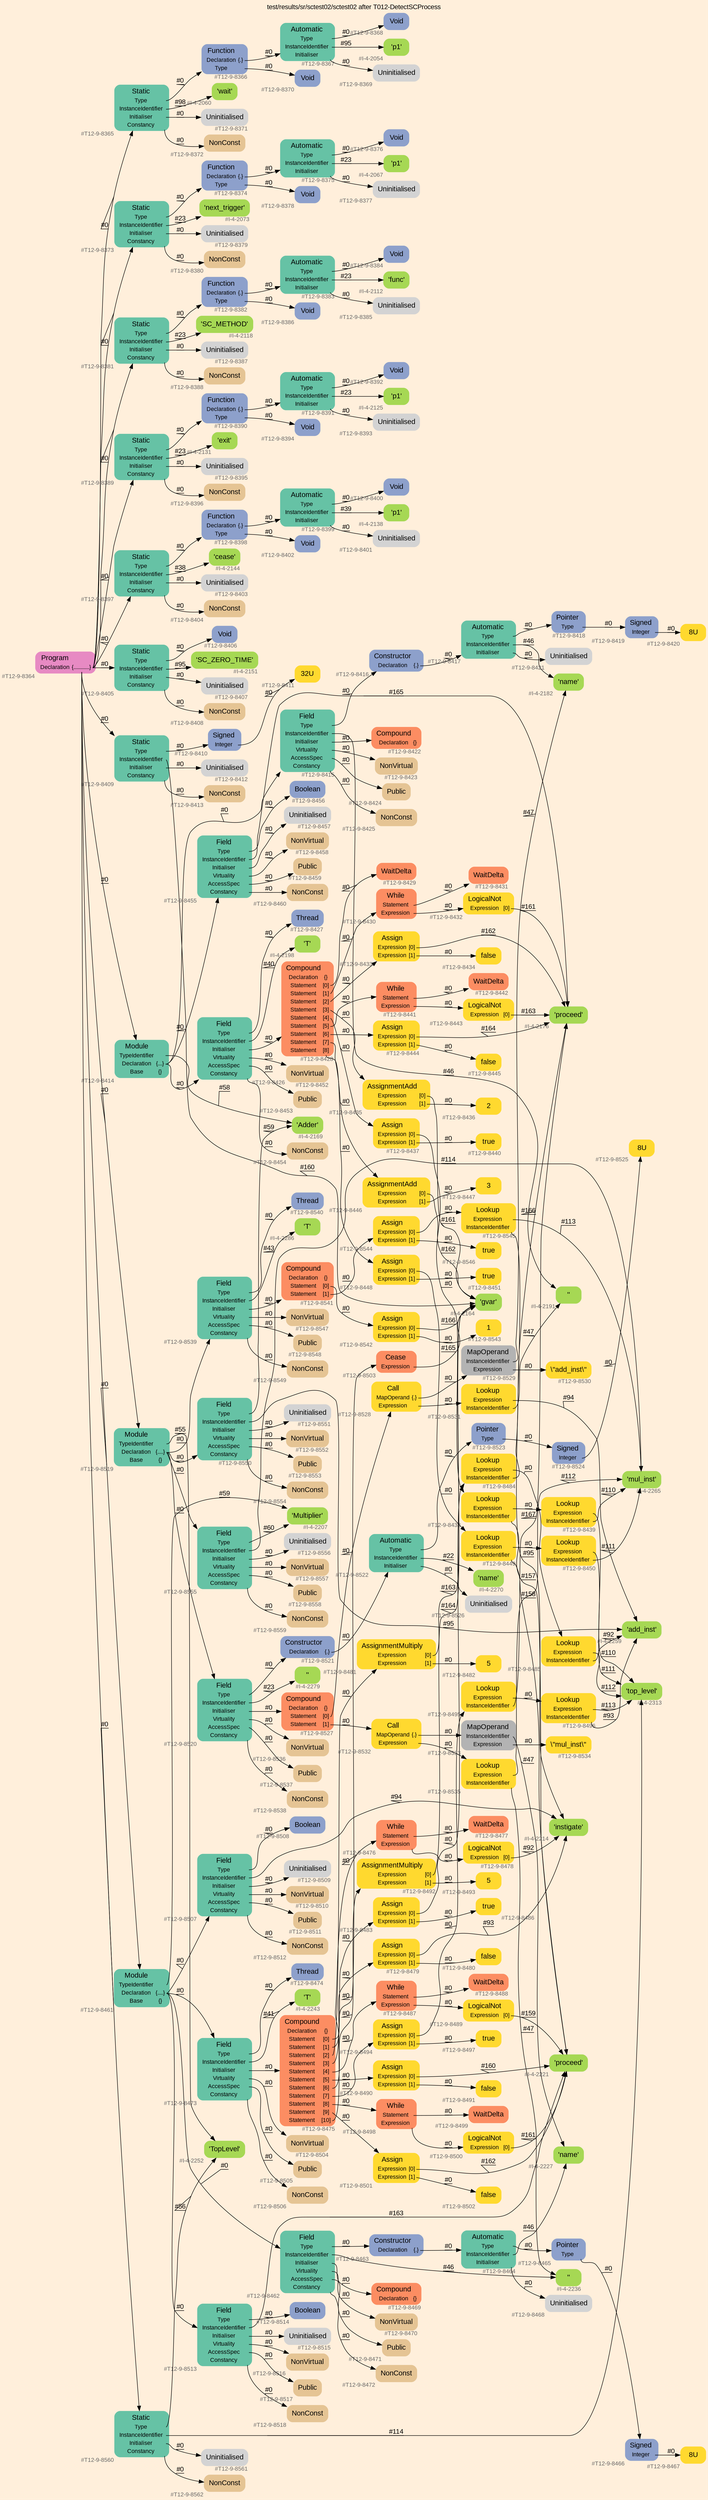 digraph "test/results/sr/sctest02/sctest02 after T012-DetectSCProcess" {
label = "test/results/sr/sctest02/sctest02 after T012-DetectSCProcess"
labelloc = t
graph [
    rankdir = "LR"
    ranksep = 0.3
    bgcolor = antiquewhite1
    color = black
    fontcolor = black
    fontname = "Arial"
];
node [
    fontname = "Arial"
];
edge [
    fontname = "Arial"
];

// -------------------- node figure --------------------
// -------- block #T12-9-8364 ----------
"#T12-9-8364" [
    fillcolor = "/set28/4"
    xlabel = "#T12-9-8364"
    fontsize = "12"
    fontcolor = grey40
    shape = "plaintext"
    label = <<TABLE BORDER="0" CELLBORDER="0" CELLSPACING="0">
     <TR><TD><FONT COLOR="black" POINT-SIZE="15">Program</FONT></TD></TR>
     <TR><TD><FONT COLOR="black" POINT-SIZE="12">Declaration</FONT></TD><TD PORT="port0"><FONT COLOR="black" POINT-SIZE="12">{...........}</FONT></TD></TR>
    </TABLE>>
    style = "rounded,filled"
];

// -------- block #T12-9-8365 ----------
"#T12-9-8365" [
    fillcolor = "/set28/1"
    xlabel = "#T12-9-8365"
    fontsize = "12"
    fontcolor = grey40
    shape = "plaintext"
    label = <<TABLE BORDER="0" CELLBORDER="0" CELLSPACING="0">
     <TR><TD><FONT COLOR="black" POINT-SIZE="15">Static</FONT></TD></TR>
     <TR><TD><FONT COLOR="black" POINT-SIZE="12">Type</FONT></TD><TD PORT="port0"></TD></TR>
     <TR><TD><FONT COLOR="black" POINT-SIZE="12">InstanceIdentifier</FONT></TD><TD PORT="port1"></TD></TR>
     <TR><TD><FONT COLOR="black" POINT-SIZE="12">Initialiser</FONT></TD><TD PORT="port2"></TD></TR>
     <TR><TD><FONT COLOR="black" POINT-SIZE="12">Constancy</FONT></TD><TD PORT="port3"></TD></TR>
    </TABLE>>
    style = "rounded,filled"
];

// -------- block #T12-9-8366 ----------
"#T12-9-8366" [
    fillcolor = "/set28/3"
    xlabel = "#T12-9-8366"
    fontsize = "12"
    fontcolor = grey40
    shape = "plaintext"
    label = <<TABLE BORDER="0" CELLBORDER="0" CELLSPACING="0">
     <TR><TD><FONT COLOR="black" POINT-SIZE="15">Function</FONT></TD></TR>
     <TR><TD><FONT COLOR="black" POINT-SIZE="12">Declaration</FONT></TD><TD PORT="port0"><FONT COLOR="black" POINT-SIZE="12">{.}</FONT></TD></TR>
     <TR><TD><FONT COLOR="black" POINT-SIZE="12">Type</FONT></TD><TD PORT="port1"></TD></TR>
    </TABLE>>
    style = "rounded,filled"
];

// -------- block #T12-9-8367 ----------
"#T12-9-8367" [
    fillcolor = "/set28/1"
    xlabel = "#T12-9-8367"
    fontsize = "12"
    fontcolor = grey40
    shape = "plaintext"
    label = <<TABLE BORDER="0" CELLBORDER="0" CELLSPACING="0">
     <TR><TD><FONT COLOR="black" POINT-SIZE="15">Automatic</FONT></TD></TR>
     <TR><TD><FONT COLOR="black" POINT-SIZE="12">Type</FONT></TD><TD PORT="port0"></TD></TR>
     <TR><TD><FONT COLOR="black" POINT-SIZE="12">InstanceIdentifier</FONT></TD><TD PORT="port1"></TD></TR>
     <TR><TD><FONT COLOR="black" POINT-SIZE="12">Initialiser</FONT></TD><TD PORT="port2"></TD></TR>
    </TABLE>>
    style = "rounded,filled"
];

// -------- block #T12-9-8368 ----------
"#T12-9-8368" [
    fillcolor = "/set28/3"
    xlabel = "#T12-9-8368"
    fontsize = "12"
    fontcolor = grey40
    shape = "plaintext"
    label = <<TABLE BORDER="0" CELLBORDER="0" CELLSPACING="0">
     <TR><TD><FONT COLOR="black" POINT-SIZE="15">Void</FONT></TD></TR>
    </TABLE>>
    style = "rounded,filled"
];

// -------- block #I-4-2054 ----------
"#I-4-2054" [
    fillcolor = "/set28/5"
    xlabel = "#I-4-2054"
    fontsize = "12"
    fontcolor = grey40
    shape = "plaintext"
    label = <<TABLE BORDER="0" CELLBORDER="0" CELLSPACING="0">
     <TR><TD><FONT COLOR="black" POINT-SIZE="15">'p1'</FONT></TD></TR>
    </TABLE>>
    style = "rounded,filled"
];

// -------- block #T12-9-8369 ----------
"#T12-9-8369" [
    xlabel = "#T12-9-8369"
    fontsize = "12"
    fontcolor = grey40
    shape = "plaintext"
    label = <<TABLE BORDER="0" CELLBORDER="0" CELLSPACING="0">
     <TR><TD><FONT COLOR="black" POINT-SIZE="15">Uninitialised</FONT></TD></TR>
    </TABLE>>
    style = "rounded,filled"
];

// -------- block #T12-9-8370 ----------
"#T12-9-8370" [
    fillcolor = "/set28/3"
    xlabel = "#T12-9-8370"
    fontsize = "12"
    fontcolor = grey40
    shape = "plaintext"
    label = <<TABLE BORDER="0" CELLBORDER="0" CELLSPACING="0">
     <TR><TD><FONT COLOR="black" POINT-SIZE="15">Void</FONT></TD></TR>
    </TABLE>>
    style = "rounded,filled"
];

// -------- block #I-4-2060 ----------
"#I-4-2060" [
    fillcolor = "/set28/5"
    xlabel = "#I-4-2060"
    fontsize = "12"
    fontcolor = grey40
    shape = "plaintext"
    label = <<TABLE BORDER="0" CELLBORDER="0" CELLSPACING="0">
     <TR><TD><FONT COLOR="black" POINT-SIZE="15">'wait'</FONT></TD></TR>
    </TABLE>>
    style = "rounded,filled"
];

// -------- block #T12-9-8371 ----------
"#T12-9-8371" [
    xlabel = "#T12-9-8371"
    fontsize = "12"
    fontcolor = grey40
    shape = "plaintext"
    label = <<TABLE BORDER="0" CELLBORDER="0" CELLSPACING="0">
     <TR><TD><FONT COLOR="black" POINT-SIZE="15">Uninitialised</FONT></TD></TR>
    </TABLE>>
    style = "rounded,filled"
];

// -------- block #T12-9-8372 ----------
"#T12-9-8372" [
    fillcolor = "/set28/7"
    xlabel = "#T12-9-8372"
    fontsize = "12"
    fontcolor = grey40
    shape = "plaintext"
    label = <<TABLE BORDER="0" CELLBORDER="0" CELLSPACING="0">
     <TR><TD><FONT COLOR="black" POINT-SIZE="15">NonConst</FONT></TD></TR>
    </TABLE>>
    style = "rounded,filled"
];

// -------- block #T12-9-8373 ----------
"#T12-9-8373" [
    fillcolor = "/set28/1"
    xlabel = "#T12-9-8373"
    fontsize = "12"
    fontcolor = grey40
    shape = "plaintext"
    label = <<TABLE BORDER="0" CELLBORDER="0" CELLSPACING="0">
     <TR><TD><FONT COLOR="black" POINT-SIZE="15">Static</FONT></TD></TR>
     <TR><TD><FONT COLOR="black" POINT-SIZE="12">Type</FONT></TD><TD PORT="port0"></TD></TR>
     <TR><TD><FONT COLOR="black" POINT-SIZE="12">InstanceIdentifier</FONT></TD><TD PORT="port1"></TD></TR>
     <TR><TD><FONT COLOR="black" POINT-SIZE="12">Initialiser</FONT></TD><TD PORT="port2"></TD></TR>
     <TR><TD><FONT COLOR="black" POINT-SIZE="12">Constancy</FONT></TD><TD PORT="port3"></TD></TR>
    </TABLE>>
    style = "rounded,filled"
];

// -------- block #T12-9-8374 ----------
"#T12-9-8374" [
    fillcolor = "/set28/3"
    xlabel = "#T12-9-8374"
    fontsize = "12"
    fontcolor = grey40
    shape = "plaintext"
    label = <<TABLE BORDER="0" CELLBORDER="0" CELLSPACING="0">
     <TR><TD><FONT COLOR="black" POINT-SIZE="15">Function</FONT></TD></TR>
     <TR><TD><FONT COLOR="black" POINT-SIZE="12">Declaration</FONT></TD><TD PORT="port0"><FONT COLOR="black" POINT-SIZE="12">{.}</FONT></TD></TR>
     <TR><TD><FONT COLOR="black" POINT-SIZE="12">Type</FONT></TD><TD PORT="port1"></TD></TR>
    </TABLE>>
    style = "rounded,filled"
];

// -------- block #T12-9-8375 ----------
"#T12-9-8375" [
    fillcolor = "/set28/1"
    xlabel = "#T12-9-8375"
    fontsize = "12"
    fontcolor = grey40
    shape = "plaintext"
    label = <<TABLE BORDER="0" CELLBORDER="0" CELLSPACING="0">
     <TR><TD><FONT COLOR="black" POINT-SIZE="15">Automatic</FONT></TD></TR>
     <TR><TD><FONT COLOR="black" POINT-SIZE="12">Type</FONT></TD><TD PORT="port0"></TD></TR>
     <TR><TD><FONT COLOR="black" POINT-SIZE="12">InstanceIdentifier</FONT></TD><TD PORT="port1"></TD></TR>
     <TR><TD><FONT COLOR="black" POINT-SIZE="12">Initialiser</FONT></TD><TD PORT="port2"></TD></TR>
    </TABLE>>
    style = "rounded,filled"
];

// -------- block #T12-9-8376 ----------
"#T12-9-8376" [
    fillcolor = "/set28/3"
    xlabel = "#T12-9-8376"
    fontsize = "12"
    fontcolor = grey40
    shape = "plaintext"
    label = <<TABLE BORDER="0" CELLBORDER="0" CELLSPACING="0">
     <TR><TD><FONT COLOR="black" POINT-SIZE="15">Void</FONT></TD></TR>
    </TABLE>>
    style = "rounded,filled"
];

// -------- block #I-4-2067 ----------
"#I-4-2067" [
    fillcolor = "/set28/5"
    xlabel = "#I-4-2067"
    fontsize = "12"
    fontcolor = grey40
    shape = "plaintext"
    label = <<TABLE BORDER="0" CELLBORDER="0" CELLSPACING="0">
     <TR><TD><FONT COLOR="black" POINT-SIZE="15">'p1'</FONT></TD></TR>
    </TABLE>>
    style = "rounded,filled"
];

// -------- block #T12-9-8377 ----------
"#T12-9-8377" [
    xlabel = "#T12-9-8377"
    fontsize = "12"
    fontcolor = grey40
    shape = "plaintext"
    label = <<TABLE BORDER="0" CELLBORDER="0" CELLSPACING="0">
     <TR><TD><FONT COLOR="black" POINT-SIZE="15">Uninitialised</FONT></TD></TR>
    </TABLE>>
    style = "rounded,filled"
];

// -------- block #T12-9-8378 ----------
"#T12-9-8378" [
    fillcolor = "/set28/3"
    xlabel = "#T12-9-8378"
    fontsize = "12"
    fontcolor = grey40
    shape = "plaintext"
    label = <<TABLE BORDER="0" CELLBORDER="0" CELLSPACING="0">
     <TR><TD><FONT COLOR="black" POINT-SIZE="15">Void</FONT></TD></TR>
    </TABLE>>
    style = "rounded,filled"
];

// -------- block #I-4-2073 ----------
"#I-4-2073" [
    fillcolor = "/set28/5"
    xlabel = "#I-4-2073"
    fontsize = "12"
    fontcolor = grey40
    shape = "plaintext"
    label = <<TABLE BORDER="0" CELLBORDER="0" CELLSPACING="0">
     <TR><TD><FONT COLOR="black" POINT-SIZE="15">'next_trigger'</FONT></TD></TR>
    </TABLE>>
    style = "rounded,filled"
];

// -------- block #T12-9-8379 ----------
"#T12-9-8379" [
    xlabel = "#T12-9-8379"
    fontsize = "12"
    fontcolor = grey40
    shape = "plaintext"
    label = <<TABLE BORDER="0" CELLBORDER="0" CELLSPACING="0">
     <TR><TD><FONT COLOR="black" POINT-SIZE="15">Uninitialised</FONT></TD></TR>
    </TABLE>>
    style = "rounded,filled"
];

// -------- block #T12-9-8380 ----------
"#T12-9-8380" [
    fillcolor = "/set28/7"
    xlabel = "#T12-9-8380"
    fontsize = "12"
    fontcolor = grey40
    shape = "plaintext"
    label = <<TABLE BORDER="0" CELLBORDER="0" CELLSPACING="0">
     <TR><TD><FONT COLOR="black" POINT-SIZE="15">NonConst</FONT></TD></TR>
    </TABLE>>
    style = "rounded,filled"
];

// -------- block #T12-9-8381 ----------
"#T12-9-8381" [
    fillcolor = "/set28/1"
    xlabel = "#T12-9-8381"
    fontsize = "12"
    fontcolor = grey40
    shape = "plaintext"
    label = <<TABLE BORDER="0" CELLBORDER="0" CELLSPACING="0">
     <TR><TD><FONT COLOR="black" POINT-SIZE="15">Static</FONT></TD></TR>
     <TR><TD><FONT COLOR="black" POINT-SIZE="12">Type</FONT></TD><TD PORT="port0"></TD></TR>
     <TR><TD><FONT COLOR="black" POINT-SIZE="12">InstanceIdentifier</FONT></TD><TD PORT="port1"></TD></TR>
     <TR><TD><FONT COLOR="black" POINT-SIZE="12">Initialiser</FONT></TD><TD PORT="port2"></TD></TR>
     <TR><TD><FONT COLOR="black" POINT-SIZE="12">Constancy</FONT></TD><TD PORT="port3"></TD></TR>
    </TABLE>>
    style = "rounded,filled"
];

// -------- block #T12-9-8382 ----------
"#T12-9-8382" [
    fillcolor = "/set28/3"
    xlabel = "#T12-9-8382"
    fontsize = "12"
    fontcolor = grey40
    shape = "plaintext"
    label = <<TABLE BORDER="0" CELLBORDER="0" CELLSPACING="0">
     <TR><TD><FONT COLOR="black" POINT-SIZE="15">Function</FONT></TD></TR>
     <TR><TD><FONT COLOR="black" POINT-SIZE="12">Declaration</FONT></TD><TD PORT="port0"><FONT COLOR="black" POINT-SIZE="12">{.}</FONT></TD></TR>
     <TR><TD><FONT COLOR="black" POINT-SIZE="12">Type</FONT></TD><TD PORT="port1"></TD></TR>
    </TABLE>>
    style = "rounded,filled"
];

// -------- block #T12-9-8383 ----------
"#T12-9-8383" [
    fillcolor = "/set28/1"
    xlabel = "#T12-9-8383"
    fontsize = "12"
    fontcolor = grey40
    shape = "plaintext"
    label = <<TABLE BORDER="0" CELLBORDER="0" CELLSPACING="0">
     <TR><TD><FONT COLOR="black" POINT-SIZE="15">Automatic</FONT></TD></TR>
     <TR><TD><FONT COLOR="black" POINT-SIZE="12">Type</FONT></TD><TD PORT="port0"></TD></TR>
     <TR><TD><FONT COLOR="black" POINT-SIZE="12">InstanceIdentifier</FONT></TD><TD PORT="port1"></TD></TR>
     <TR><TD><FONT COLOR="black" POINT-SIZE="12">Initialiser</FONT></TD><TD PORT="port2"></TD></TR>
    </TABLE>>
    style = "rounded,filled"
];

// -------- block #T12-9-8384 ----------
"#T12-9-8384" [
    fillcolor = "/set28/3"
    xlabel = "#T12-9-8384"
    fontsize = "12"
    fontcolor = grey40
    shape = "plaintext"
    label = <<TABLE BORDER="0" CELLBORDER="0" CELLSPACING="0">
     <TR><TD><FONT COLOR="black" POINT-SIZE="15">Void</FONT></TD></TR>
    </TABLE>>
    style = "rounded,filled"
];

// -------- block #I-4-2112 ----------
"#I-4-2112" [
    fillcolor = "/set28/5"
    xlabel = "#I-4-2112"
    fontsize = "12"
    fontcolor = grey40
    shape = "plaintext"
    label = <<TABLE BORDER="0" CELLBORDER="0" CELLSPACING="0">
     <TR><TD><FONT COLOR="black" POINT-SIZE="15">'func'</FONT></TD></TR>
    </TABLE>>
    style = "rounded,filled"
];

// -------- block #T12-9-8385 ----------
"#T12-9-8385" [
    xlabel = "#T12-9-8385"
    fontsize = "12"
    fontcolor = grey40
    shape = "plaintext"
    label = <<TABLE BORDER="0" CELLBORDER="0" CELLSPACING="0">
     <TR><TD><FONT COLOR="black" POINT-SIZE="15">Uninitialised</FONT></TD></TR>
    </TABLE>>
    style = "rounded,filled"
];

// -------- block #T12-9-8386 ----------
"#T12-9-8386" [
    fillcolor = "/set28/3"
    xlabel = "#T12-9-8386"
    fontsize = "12"
    fontcolor = grey40
    shape = "plaintext"
    label = <<TABLE BORDER="0" CELLBORDER="0" CELLSPACING="0">
     <TR><TD><FONT COLOR="black" POINT-SIZE="15">Void</FONT></TD></TR>
    </TABLE>>
    style = "rounded,filled"
];

// -------- block #I-4-2118 ----------
"#I-4-2118" [
    fillcolor = "/set28/5"
    xlabel = "#I-4-2118"
    fontsize = "12"
    fontcolor = grey40
    shape = "plaintext"
    label = <<TABLE BORDER="0" CELLBORDER="0" CELLSPACING="0">
     <TR><TD><FONT COLOR="black" POINT-SIZE="15">'SC_METHOD'</FONT></TD></TR>
    </TABLE>>
    style = "rounded,filled"
];

// -------- block #T12-9-8387 ----------
"#T12-9-8387" [
    xlabel = "#T12-9-8387"
    fontsize = "12"
    fontcolor = grey40
    shape = "plaintext"
    label = <<TABLE BORDER="0" CELLBORDER="0" CELLSPACING="0">
     <TR><TD><FONT COLOR="black" POINT-SIZE="15">Uninitialised</FONT></TD></TR>
    </TABLE>>
    style = "rounded,filled"
];

// -------- block #T12-9-8388 ----------
"#T12-9-8388" [
    fillcolor = "/set28/7"
    xlabel = "#T12-9-8388"
    fontsize = "12"
    fontcolor = grey40
    shape = "plaintext"
    label = <<TABLE BORDER="0" CELLBORDER="0" CELLSPACING="0">
     <TR><TD><FONT COLOR="black" POINT-SIZE="15">NonConst</FONT></TD></TR>
    </TABLE>>
    style = "rounded,filled"
];

// -------- block #T12-9-8389 ----------
"#T12-9-8389" [
    fillcolor = "/set28/1"
    xlabel = "#T12-9-8389"
    fontsize = "12"
    fontcolor = grey40
    shape = "plaintext"
    label = <<TABLE BORDER="0" CELLBORDER="0" CELLSPACING="0">
     <TR><TD><FONT COLOR="black" POINT-SIZE="15">Static</FONT></TD></TR>
     <TR><TD><FONT COLOR="black" POINT-SIZE="12">Type</FONT></TD><TD PORT="port0"></TD></TR>
     <TR><TD><FONT COLOR="black" POINT-SIZE="12">InstanceIdentifier</FONT></TD><TD PORT="port1"></TD></TR>
     <TR><TD><FONT COLOR="black" POINT-SIZE="12">Initialiser</FONT></TD><TD PORT="port2"></TD></TR>
     <TR><TD><FONT COLOR="black" POINT-SIZE="12">Constancy</FONT></TD><TD PORT="port3"></TD></TR>
    </TABLE>>
    style = "rounded,filled"
];

// -------- block #T12-9-8390 ----------
"#T12-9-8390" [
    fillcolor = "/set28/3"
    xlabel = "#T12-9-8390"
    fontsize = "12"
    fontcolor = grey40
    shape = "plaintext"
    label = <<TABLE BORDER="0" CELLBORDER="0" CELLSPACING="0">
     <TR><TD><FONT COLOR="black" POINT-SIZE="15">Function</FONT></TD></TR>
     <TR><TD><FONT COLOR="black" POINT-SIZE="12">Declaration</FONT></TD><TD PORT="port0"><FONT COLOR="black" POINT-SIZE="12">{.}</FONT></TD></TR>
     <TR><TD><FONT COLOR="black" POINT-SIZE="12">Type</FONT></TD><TD PORT="port1"></TD></TR>
    </TABLE>>
    style = "rounded,filled"
];

// -------- block #T12-9-8391 ----------
"#T12-9-8391" [
    fillcolor = "/set28/1"
    xlabel = "#T12-9-8391"
    fontsize = "12"
    fontcolor = grey40
    shape = "plaintext"
    label = <<TABLE BORDER="0" CELLBORDER="0" CELLSPACING="0">
     <TR><TD><FONT COLOR="black" POINT-SIZE="15">Automatic</FONT></TD></TR>
     <TR><TD><FONT COLOR="black" POINT-SIZE="12">Type</FONT></TD><TD PORT="port0"></TD></TR>
     <TR><TD><FONT COLOR="black" POINT-SIZE="12">InstanceIdentifier</FONT></TD><TD PORT="port1"></TD></TR>
     <TR><TD><FONT COLOR="black" POINT-SIZE="12">Initialiser</FONT></TD><TD PORT="port2"></TD></TR>
    </TABLE>>
    style = "rounded,filled"
];

// -------- block #T12-9-8392 ----------
"#T12-9-8392" [
    fillcolor = "/set28/3"
    xlabel = "#T12-9-8392"
    fontsize = "12"
    fontcolor = grey40
    shape = "plaintext"
    label = <<TABLE BORDER="0" CELLBORDER="0" CELLSPACING="0">
     <TR><TD><FONT COLOR="black" POINT-SIZE="15">Void</FONT></TD></TR>
    </TABLE>>
    style = "rounded,filled"
];

// -------- block #I-4-2125 ----------
"#I-4-2125" [
    fillcolor = "/set28/5"
    xlabel = "#I-4-2125"
    fontsize = "12"
    fontcolor = grey40
    shape = "plaintext"
    label = <<TABLE BORDER="0" CELLBORDER="0" CELLSPACING="0">
     <TR><TD><FONT COLOR="black" POINT-SIZE="15">'p1'</FONT></TD></TR>
    </TABLE>>
    style = "rounded,filled"
];

// -------- block #T12-9-8393 ----------
"#T12-9-8393" [
    xlabel = "#T12-9-8393"
    fontsize = "12"
    fontcolor = grey40
    shape = "plaintext"
    label = <<TABLE BORDER="0" CELLBORDER="0" CELLSPACING="0">
     <TR><TD><FONT COLOR="black" POINT-SIZE="15">Uninitialised</FONT></TD></TR>
    </TABLE>>
    style = "rounded,filled"
];

// -------- block #T12-9-8394 ----------
"#T12-9-8394" [
    fillcolor = "/set28/3"
    xlabel = "#T12-9-8394"
    fontsize = "12"
    fontcolor = grey40
    shape = "plaintext"
    label = <<TABLE BORDER="0" CELLBORDER="0" CELLSPACING="0">
     <TR><TD><FONT COLOR="black" POINT-SIZE="15">Void</FONT></TD></TR>
    </TABLE>>
    style = "rounded,filled"
];

// -------- block #I-4-2131 ----------
"#I-4-2131" [
    fillcolor = "/set28/5"
    xlabel = "#I-4-2131"
    fontsize = "12"
    fontcolor = grey40
    shape = "plaintext"
    label = <<TABLE BORDER="0" CELLBORDER="0" CELLSPACING="0">
     <TR><TD><FONT COLOR="black" POINT-SIZE="15">'exit'</FONT></TD></TR>
    </TABLE>>
    style = "rounded,filled"
];

// -------- block #T12-9-8395 ----------
"#T12-9-8395" [
    xlabel = "#T12-9-8395"
    fontsize = "12"
    fontcolor = grey40
    shape = "plaintext"
    label = <<TABLE BORDER="0" CELLBORDER="0" CELLSPACING="0">
     <TR><TD><FONT COLOR="black" POINT-SIZE="15">Uninitialised</FONT></TD></TR>
    </TABLE>>
    style = "rounded,filled"
];

// -------- block #T12-9-8396 ----------
"#T12-9-8396" [
    fillcolor = "/set28/7"
    xlabel = "#T12-9-8396"
    fontsize = "12"
    fontcolor = grey40
    shape = "plaintext"
    label = <<TABLE BORDER="0" CELLBORDER="0" CELLSPACING="0">
     <TR><TD><FONT COLOR="black" POINT-SIZE="15">NonConst</FONT></TD></TR>
    </TABLE>>
    style = "rounded,filled"
];

// -------- block #T12-9-8397 ----------
"#T12-9-8397" [
    fillcolor = "/set28/1"
    xlabel = "#T12-9-8397"
    fontsize = "12"
    fontcolor = grey40
    shape = "plaintext"
    label = <<TABLE BORDER="0" CELLBORDER="0" CELLSPACING="0">
     <TR><TD><FONT COLOR="black" POINT-SIZE="15">Static</FONT></TD></TR>
     <TR><TD><FONT COLOR="black" POINT-SIZE="12">Type</FONT></TD><TD PORT="port0"></TD></TR>
     <TR><TD><FONT COLOR="black" POINT-SIZE="12">InstanceIdentifier</FONT></TD><TD PORT="port1"></TD></TR>
     <TR><TD><FONT COLOR="black" POINT-SIZE="12">Initialiser</FONT></TD><TD PORT="port2"></TD></TR>
     <TR><TD><FONT COLOR="black" POINT-SIZE="12">Constancy</FONT></TD><TD PORT="port3"></TD></TR>
    </TABLE>>
    style = "rounded,filled"
];

// -------- block #T12-9-8398 ----------
"#T12-9-8398" [
    fillcolor = "/set28/3"
    xlabel = "#T12-9-8398"
    fontsize = "12"
    fontcolor = grey40
    shape = "plaintext"
    label = <<TABLE BORDER="0" CELLBORDER="0" CELLSPACING="0">
     <TR><TD><FONT COLOR="black" POINT-SIZE="15">Function</FONT></TD></TR>
     <TR><TD><FONT COLOR="black" POINT-SIZE="12">Declaration</FONT></TD><TD PORT="port0"><FONT COLOR="black" POINT-SIZE="12">{.}</FONT></TD></TR>
     <TR><TD><FONT COLOR="black" POINT-SIZE="12">Type</FONT></TD><TD PORT="port1"></TD></TR>
    </TABLE>>
    style = "rounded,filled"
];

// -------- block #T12-9-8399 ----------
"#T12-9-8399" [
    fillcolor = "/set28/1"
    xlabel = "#T12-9-8399"
    fontsize = "12"
    fontcolor = grey40
    shape = "plaintext"
    label = <<TABLE BORDER="0" CELLBORDER="0" CELLSPACING="0">
     <TR><TD><FONT COLOR="black" POINT-SIZE="15">Automatic</FONT></TD></TR>
     <TR><TD><FONT COLOR="black" POINT-SIZE="12">Type</FONT></TD><TD PORT="port0"></TD></TR>
     <TR><TD><FONT COLOR="black" POINT-SIZE="12">InstanceIdentifier</FONT></TD><TD PORT="port1"></TD></TR>
     <TR><TD><FONT COLOR="black" POINT-SIZE="12">Initialiser</FONT></TD><TD PORT="port2"></TD></TR>
    </TABLE>>
    style = "rounded,filled"
];

// -------- block #T12-9-8400 ----------
"#T12-9-8400" [
    fillcolor = "/set28/3"
    xlabel = "#T12-9-8400"
    fontsize = "12"
    fontcolor = grey40
    shape = "plaintext"
    label = <<TABLE BORDER="0" CELLBORDER="0" CELLSPACING="0">
     <TR><TD><FONT COLOR="black" POINT-SIZE="15">Void</FONT></TD></TR>
    </TABLE>>
    style = "rounded,filled"
];

// -------- block #I-4-2138 ----------
"#I-4-2138" [
    fillcolor = "/set28/5"
    xlabel = "#I-4-2138"
    fontsize = "12"
    fontcolor = grey40
    shape = "plaintext"
    label = <<TABLE BORDER="0" CELLBORDER="0" CELLSPACING="0">
     <TR><TD><FONT COLOR="black" POINT-SIZE="15">'p1'</FONT></TD></TR>
    </TABLE>>
    style = "rounded,filled"
];

// -------- block #T12-9-8401 ----------
"#T12-9-8401" [
    xlabel = "#T12-9-8401"
    fontsize = "12"
    fontcolor = grey40
    shape = "plaintext"
    label = <<TABLE BORDER="0" CELLBORDER="0" CELLSPACING="0">
     <TR><TD><FONT COLOR="black" POINT-SIZE="15">Uninitialised</FONT></TD></TR>
    </TABLE>>
    style = "rounded,filled"
];

// -------- block #T12-9-8402 ----------
"#T12-9-8402" [
    fillcolor = "/set28/3"
    xlabel = "#T12-9-8402"
    fontsize = "12"
    fontcolor = grey40
    shape = "plaintext"
    label = <<TABLE BORDER="0" CELLBORDER="0" CELLSPACING="0">
     <TR><TD><FONT COLOR="black" POINT-SIZE="15">Void</FONT></TD></TR>
    </TABLE>>
    style = "rounded,filled"
];

// -------- block #I-4-2144 ----------
"#I-4-2144" [
    fillcolor = "/set28/5"
    xlabel = "#I-4-2144"
    fontsize = "12"
    fontcolor = grey40
    shape = "plaintext"
    label = <<TABLE BORDER="0" CELLBORDER="0" CELLSPACING="0">
     <TR><TD><FONT COLOR="black" POINT-SIZE="15">'cease'</FONT></TD></TR>
    </TABLE>>
    style = "rounded,filled"
];

// -------- block #T12-9-8403 ----------
"#T12-9-8403" [
    xlabel = "#T12-9-8403"
    fontsize = "12"
    fontcolor = grey40
    shape = "plaintext"
    label = <<TABLE BORDER="0" CELLBORDER="0" CELLSPACING="0">
     <TR><TD><FONT COLOR="black" POINT-SIZE="15">Uninitialised</FONT></TD></TR>
    </TABLE>>
    style = "rounded,filled"
];

// -------- block #T12-9-8404 ----------
"#T12-9-8404" [
    fillcolor = "/set28/7"
    xlabel = "#T12-9-8404"
    fontsize = "12"
    fontcolor = grey40
    shape = "plaintext"
    label = <<TABLE BORDER="0" CELLBORDER="0" CELLSPACING="0">
     <TR><TD><FONT COLOR="black" POINT-SIZE="15">NonConst</FONT></TD></TR>
    </TABLE>>
    style = "rounded,filled"
];

// -------- block #T12-9-8405 ----------
"#T12-9-8405" [
    fillcolor = "/set28/1"
    xlabel = "#T12-9-8405"
    fontsize = "12"
    fontcolor = grey40
    shape = "plaintext"
    label = <<TABLE BORDER="0" CELLBORDER="0" CELLSPACING="0">
     <TR><TD><FONT COLOR="black" POINT-SIZE="15">Static</FONT></TD></TR>
     <TR><TD><FONT COLOR="black" POINT-SIZE="12">Type</FONT></TD><TD PORT="port0"></TD></TR>
     <TR><TD><FONT COLOR="black" POINT-SIZE="12">InstanceIdentifier</FONT></TD><TD PORT="port1"></TD></TR>
     <TR><TD><FONT COLOR="black" POINT-SIZE="12">Initialiser</FONT></TD><TD PORT="port2"></TD></TR>
     <TR><TD><FONT COLOR="black" POINT-SIZE="12">Constancy</FONT></TD><TD PORT="port3"></TD></TR>
    </TABLE>>
    style = "rounded,filled"
];

// -------- block #T12-9-8406 ----------
"#T12-9-8406" [
    fillcolor = "/set28/3"
    xlabel = "#T12-9-8406"
    fontsize = "12"
    fontcolor = grey40
    shape = "plaintext"
    label = <<TABLE BORDER="0" CELLBORDER="0" CELLSPACING="0">
     <TR><TD><FONT COLOR="black" POINT-SIZE="15">Void</FONT></TD></TR>
    </TABLE>>
    style = "rounded,filled"
];

// -------- block #I-4-2151 ----------
"#I-4-2151" [
    fillcolor = "/set28/5"
    xlabel = "#I-4-2151"
    fontsize = "12"
    fontcolor = grey40
    shape = "plaintext"
    label = <<TABLE BORDER="0" CELLBORDER="0" CELLSPACING="0">
     <TR><TD><FONT COLOR="black" POINT-SIZE="15">'SC_ZERO_TIME'</FONT></TD></TR>
    </TABLE>>
    style = "rounded,filled"
];

// -------- block #T12-9-8407 ----------
"#T12-9-8407" [
    xlabel = "#T12-9-8407"
    fontsize = "12"
    fontcolor = grey40
    shape = "plaintext"
    label = <<TABLE BORDER="0" CELLBORDER="0" CELLSPACING="0">
     <TR><TD><FONT COLOR="black" POINT-SIZE="15">Uninitialised</FONT></TD></TR>
    </TABLE>>
    style = "rounded,filled"
];

// -------- block #T12-9-8408 ----------
"#T12-9-8408" [
    fillcolor = "/set28/7"
    xlabel = "#T12-9-8408"
    fontsize = "12"
    fontcolor = grey40
    shape = "plaintext"
    label = <<TABLE BORDER="0" CELLBORDER="0" CELLSPACING="0">
     <TR><TD><FONT COLOR="black" POINT-SIZE="15">NonConst</FONT></TD></TR>
    </TABLE>>
    style = "rounded,filled"
];

// -------- block #T12-9-8409 ----------
"#T12-9-8409" [
    fillcolor = "/set28/1"
    xlabel = "#T12-9-8409"
    fontsize = "12"
    fontcolor = grey40
    shape = "plaintext"
    label = <<TABLE BORDER="0" CELLBORDER="0" CELLSPACING="0">
     <TR><TD><FONT COLOR="black" POINT-SIZE="15">Static</FONT></TD></TR>
     <TR><TD><FONT COLOR="black" POINT-SIZE="12">Type</FONT></TD><TD PORT="port0"></TD></TR>
     <TR><TD><FONT COLOR="black" POINT-SIZE="12">InstanceIdentifier</FONT></TD><TD PORT="port1"></TD></TR>
     <TR><TD><FONT COLOR="black" POINT-SIZE="12">Initialiser</FONT></TD><TD PORT="port2"></TD></TR>
     <TR><TD><FONT COLOR="black" POINT-SIZE="12">Constancy</FONT></TD><TD PORT="port3"></TD></TR>
    </TABLE>>
    style = "rounded,filled"
];

// -------- block #T12-9-8410 ----------
"#T12-9-8410" [
    fillcolor = "/set28/3"
    xlabel = "#T12-9-8410"
    fontsize = "12"
    fontcolor = grey40
    shape = "plaintext"
    label = <<TABLE BORDER="0" CELLBORDER="0" CELLSPACING="0">
     <TR><TD><FONT COLOR="black" POINT-SIZE="15">Signed</FONT></TD></TR>
     <TR><TD><FONT COLOR="black" POINT-SIZE="12">Integer</FONT></TD><TD PORT="port0"></TD></TR>
    </TABLE>>
    style = "rounded,filled"
];

// -------- block #T12-9-8411 ----------
"#T12-9-8411" [
    fillcolor = "/set28/6"
    xlabel = "#T12-9-8411"
    fontsize = "12"
    fontcolor = grey40
    shape = "plaintext"
    label = <<TABLE BORDER="0" CELLBORDER="0" CELLSPACING="0">
     <TR><TD><FONT COLOR="black" POINT-SIZE="15">32U</FONT></TD></TR>
    </TABLE>>
    style = "rounded,filled"
];

// -------- block #I-4-2164 ----------
"#I-4-2164" [
    fillcolor = "/set28/5"
    xlabel = "#I-4-2164"
    fontsize = "12"
    fontcolor = grey40
    shape = "plaintext"
    label = <<TABLE BORDER="0" CELLBORDER="0" CELLSPACING="0">
     <TR><TD><FONT COLOR="black" POINT-SIZE="15">'gvar'</FONT></TD></TR>
    </TABLE>>
    style = "rounded,filled"
];

// -------- block #T12-9-8412 ----------
"#T12-9-8412" [
    xlabel = "#T12-9-8412"
    fontsize = "12"
    fontcolor = grey40
    shape = "plaintext"
    label = <<TABLE BORDER="0" CELLBORDER="0" CELLSPACING="0">
     <TR><TD><FONT COLOR="black" POINT-SIZE="15">Uninitialised</FONT></TD></TR>
    </TABLE>>
    style = "rounded,filled"
];

// -------- block #T12-9-8413 ----------
"#T12-9-8413" [
    fillcolor = "/set28/7"
    xlabel = "#T12-9-8413"
    fontsize = "12"
    fontcolor = grey40
    shape = "plaintext"
    label = <<TABLE BORDER="0" CELLBORDER="0" CELLSPACING="0">
     <TR><TD><FONT COLOR="black" POINT-SIZE="15">NonConst</FONT></TD></TR>
    </TABLE>>
    style = "rounded,filled"
];

// -------- block #T12-9-8414 ----------
"#T12-9-8414" [
    fillcolor = "/set28/1"
    xlabel = "#T12-9-8414"
    fontsize = "12"
    fontcolor = grey40
    shape = "plaintext"
    label = <<TABLE BORDER="0" CELLBORDER="0" CELLSPACING="0">
     <TR><TD><FONT COLOR="black" POINT-SIZE="15">Module</FONT></TD></TR>
     <TR><TD><FONT COLOR="black" POINT-SIZE="12">TypeIdentifier</FONT></TD><TD PORT="port0"></TD></TR>
     <TR><TD><FONT COLOR="black" POINT-SIZE="12">Declaration</FONT></TD><TD PORT="port1"><FONT COLOR="black" POINT-SIZE="12">{...}</FONT></TD></TR>
     <TR><TD><FONT COLOR="black" POINT-SIZE="12">Base</FONT></TD><TD PORT="port2"><FONT COLOR="black" POINT-SIZE="12">{}</FONT></TD></TR>
    </TABLE>>
    style = "rounded,filled"
];

// -------- block #I-4-2169 ----------
"#I-4-2169" [
    fillcolor = "/set28/5"
    xlabel = "#I-4-2169"
    fontsize = "12"
    fontcolor = grey40
    shape = "plaintext"
    label = <<TABLE BORDER="0" CELLBORDER="0" CELLSPACING="0">
     <TR><TD><FONT COLOR="black" POINT-SIZE="15">'Adder'</FONT></TD></TR>
    </TABLE>>
    style = "rounded,filled"
];

// -------- block #T12-9-8415 ----------
"#T12-9-8415" [
    fillcolor = "/set28/1"
    xlabel = "#T12-9-8415"
    fontsize = "12"
    fontcolor = grey40
    shape = "plaintext"
    label = <<TABLE BORDER="0" CELLBORDER="0" CELLSPACING="0">
     <TR><TD><FONT COLOR="black" POINT-SIZE="15">Field</FONT></TD></TR>
     <TR><TD><FONT COLOR="black" POINT-SIZE="12">Type</FONT></TD><TD PORT="port0"></TD></TR>
     <TR><TD><FONT COLOR="black" POINT-SIZE="12">InstanceIdentifier</FONT></TD><TD PORT="port1"></TD></TR>
     <TR><TD><FONT COLOR="black" POINT-SIZE="12">Initialiser</FONT></TD><TD PORT="port2"></TD></TR>
     <TR><TD><FONT COLOR="black" POINT-SIZE="12">Virtuality</FONT></TD><TD PORT="port3"></TD></TR>
     <TR><TD><FONT COLOR="black" POINT-SIZE="12">AccessSpec</FONT></TD><TD PORT="port4"></TD></TR>
     <TR><TD><FONT COLOR="black" POINT-SIZE="12">Constancy</FONT></TD><TD PORT="port5"></TD></TR>
    </TABLE>>
    style = "rounded,filled"
];

// -------- block #T12-9-8416 ----------
"#T12-9-8416" [
    fillcolor = "/set28/3"
    xlabel = "#T12-9-8416"
    fontsize = "12"
    fontcolor = grey40
    shape = "plaintext"
    label = <<TABLE BORDER="0" CELLBORDER="0" CELLSPACING="0">
     <TR><TD><FONT COLOR="black" POINT-SIZE="15">Constructor</FONT></TD></TR>
     <TR><TD><FONT COLOR="black" POINT-SIZE="12">Declaration</FONT></TD><TD PORT="port0"><FONT COLOR="black" POINT-SIZE="12">{.}</FONT></TD></TR>
    </TABLE>>
    style = "rounded,filled"
];

// -------- block #T12-9-8417 ----------
"#T12-9-8417" [
    fillcolor = "/set28/1"
    xlabel = "#T12-9-8417"
    fontsize = "12"
    fontcolor = grey40
    shape = "plaintext"
    label = <<TABLE BORDER="0" CELLBORDER="0" CELLSPACING="0">
     <TR><TD><FONT COLOR="black" POINT-SIZE="15">Automatic</FONT></TD></TR>
     <TR><TD><FONT COLOR="black" POINT-SIZE="12">Type</FONT></TD><TD PORT="port0"></TD></TR>
     <TR><TD><FONT COLOR="black" POINT-SIZE="12">InstanceIdentifier</FONT></TD><TD PORT="port1"></TD></TR>
     <TR><TD><FONT COLOR="black" POINT-SIZE="12">Initialiser</FONT></TD><TD PORT="port2"></TD></TR>
    </TABLE>>
    style = "rounded,filled"
];

// -------- block #T12-9-8418 ----------
"#T12-9-8418" [
    fillcolor = "/set28/3"
    xlabel = "#T12-9-8418"
    fontsize = "12"
    fontcolor = grey40
    shape = "plaintext"
    label = <<TABLE BORDER="0" CELLBORDER="0" CELLSPACING="0">
     <TR><TD><FONT COLOR="black" POINT-SIZE="15">Pointer</FONT></TD></TR>
     <TR><TD><FONT COLOR="black" POINT-SIZE="12">Type</FONT></TD><TD PORT="port0"></TD></TR>
    </TABLE>>
    style = "rounded,filled"
];

// -------- block #T12-9-8419 ----------
"#T12-9-8419" [
    fillcolor = "/set28/3"
    xlabel = "#T12-9-8419"
    fontsize = "12"
    fontcolor = grey40
    shape = "plaintext"
    label = <<TABLE BORDER="0" CELLBORDER="0" CELLSPACING="0">
     <TR><TD><FONT COLOR="black" POINT-SIZE="15">Signed</FONT></TD></TR>
     <TR><TD><FONT COLOR="black" POINT-SIZE="12">Integer</FONT></TD><TD PORT="port0"></TD></TR>
    </TABLE>>
    style = "rounded,filled"
];

// -------- block #T12-9-8420 ----------
"#T12-9-8420" [
    fillcolor = "/set28/6"
    xlabel = "#T12-9-8420"
    fontsize = "12"
    fontcolor = grey40
    shape = "plaintext"
    label = <<TABLE BORDER="0" CELLBORDER="0" CELLSPACING="0">
     <TR><TD><FONT COLOR="black" POINT-SIZE="15">8U</FONT></TD></TR>
    </TABLE>>
    style = "rounded,filled"
];

// -------- block #I-4-2182 ----------
"#I-4-2182" [
    fillcolor = "/set28/5"
    xlabel = "#I-4-2182"
    fontsize = "12"
    fontcolor = grey40
    shape = "plaintext"
    label = <<TABLE BORDER="0" CELLBORDER="0" CELLSPACING="0">
     <TR><TD><FONT COLOR="black" POINT-SIZE="15">'name'</FONT></TD></TR>
    </TABLE>>
    style = "rounded,filled"
];

// -------- block #T12-9-8421 ----------
"#T12-9-8421" [
    xlabel = "#T12-9-8421"
    fontsize = "12"
    fontcolor = grey40
    shape = "plaintext"
    label = <<TABLE BORDER="0" CELLBORDER="0" CELLSPACING="0">
     <TR><TD><FONT COLOR="black" POINT-SIZE="15">Uninitialised</FONT></TD></TR>
    </TABLE>>
    style = "rounded,filled"
];

// -------- block #I-4-2191 ----------
"#I-4-2191" [
    fillcolor = "/set28/5"
    xlabel = "#I-4-2191"
    fontsize = "12"
    fontcolor = grey40
    shape = "plaintext"
    label = <<TABLE BORDER="0" CELLBORDER="0" CELLSPACING="0">
     <TR><TD><FONT COLOR="black" POINT-SIZE="15">''</FONT></TD></TR>
    </TABLE>>
    style = "rounded,filled"
];

// -------- block #T12-9-8422 ----------
"#T12-9-8422" [
    fillcolor = "/set28/2"
    xlabel = "#T12-9-8422"
    fontsize = "12"
    fontcolor = grey40
    shape = "plaintext"
    label = <<TABLE BORDER="0" CELLBORDER="0" CELLSPACING="0">
     <TR><TD><FONT COLOR="black" POINT-SIZE="15">Compound</FONT></TD></TR>
     <TR><TD><FONT COLOR="black" POINT-SIZE="12">Declaration</FONT></TD><TD PORT="port0"><FONT COLOR="black" POINT-SIZE="12">{}</FONT></TD></TR>
    </TABLE>>
    style = "rounded,filled"
];

// -------- block #T12-9-8423 ----------
"#T12-9-8423" [
    fillcolor = "/set28/7"
    xlabel = "#T12-9-8423"
    fontsize = "12"
    fontcolor = grey40
    shape = "plaintext"
    label = <<TABLE BORDER="0" CELLBORDER="0" CELLSPACING="0">
     <TR><TD><FONT COLOR="black" POINT-SIZE="15">NonVirtual</FONT></TD></TR>
    </TABLE>>
    style = "rounded,filled"
];

// -------- block #T12-9-8424 ----------
"#T12-9-8424" [
    fillcolor = "/set28/7"
    xlabel = "#T12-9-8424"
    fontsize = "12"
    fontcolor = grey40
    shape = "plaintext"
    label = <<TABLE BORDER="0" CELLBORDER="0" CELLSPACING="0">
     <TR><TD><FONT COLOR="black" POINT-SIZE="15">Public</FONT></TD></TR>
    </TABLE>>
    style = "rounded,filled"
];

// -------- block #T12-9-8425 ----------
"#T12-9-8425" [
    fillcolor = "/set28/7"
    xlabel = "#T12-9-8425"
    fontsize = "12"
    fontcolor = grey40
    shape = "plaintext"
    label = <<TABLE BORDER="0" CELLBORDER="0" CELLSPACING="0">
     <TR><TD><FONT COLOR="black" POINT-SIZE="15">NonConst</FONT></TD></TR>
    </TABLE>>
    style = "rounded,filled"
];

// -------- block #T12-9-8426 ----------
"#T12-9-8426" [
    fillcolor = "/set28/1"
    xlabel = "#T12-9-8426"
    fontsize = "12"
    fontcolor = grey40
    shape = "plaintext"
    label = <<TABLE BORDER="0" CELLBORDER="0" CELLSPACING="0">
     <TR><TD><FONT COLOR="black" POINT-SIZE="15">Field</FONT></TD></TR>
     <TR><TD><FONT COLOR="black" POINT-SIZE="12">Type</FONT></TD><TD PORT="port0"></TD></TR>
     <TR><TD><FONT COLOR="black" POINT-SIZE="12">InstanceIdentifier</FONT></TD><TD PORT="port1"></TD></TR>
     <TR><TD><FONT COLOR="black" POINT-SIZE="12">Initialiser</FONT></TD><TD PORT="port2"></TD></TR>
     <TR><TD><FONT COLOR="black" POINT-SIZE="12">Virtuality</FONT></TD><TD PORT="port3"></TD></TR>
     <TR><TD><FONT COLOR="black" POINT-SIZE="12">AccessSpec</FONT></TD><TD PORT="port4"></TD></TR>
     <TR><TD><FONT COLOR="black" POINT-SIZE="12">Constancy</FONT></TD><TD PORT="port5"></TD></TR>
    </TABLE>>
    style = "rounded,filled"
];

// -------- block #T12-9-8427 ----------
"#T12-9-8427" [
    fillcolor = "/set28/3"
    xlabel = "#T12-9-8427"
    fontsize = "12"
    fontcolor = grey40
    shape = "plaintext"
    label = <<TABLE BORDER="0" CELLBORDER="0" CELLSPACING="0">
     <TR><TD><FONT COLOR="black" POINT-SIZE="15">Thread</FONT></TD></TR>
    </TABLE>>
    style = "rounded,filled"
];

// -------- block #I-4-2198 ----------
"#I-4-2198" [
    fillcolor = "/set28/5"
    xlabel = "#I-4-2198"
    fontsize = "12"
    fontcolor = grey40
    shape = "plaintext"
    label = <<TABLE BORDER="0" CELLBORDER="0" CELLSPACING="0">
     <TR><TD><FONT COLOR="black" POINT-SIZE="15">'T'</FONT></TD></TR>
    </TABLE>>
    style = "rounded,filled"
];

// -------- block #T12-9-8428 ----------
"#T12-9-8428" [
    fillcolor = "/set28/2"
    xlabel = "#T12-9-8428"
    fontsize = "12"
    fontcolor = grey40
    shape = "plaintext"
    label = <<TABLE BORDER="0" CELLBORDER="0" CELLSPACING="0">
     <TR><TD><FONT COLOR="black" POINT-SIZE="15">Compound</FONT></TD></TR>
     <TR><TD><FONT COLOR="black" POINT-SIZE="12">Declaration</FONT></TD><TD PORT="port0"><FONT COLOR="black" POINT-SIZE="12">{}</FONT></TD></TR>
     <TR><TD><FONT COLOR="black" POINT-SIZE="12">Statement</FONT></TD><TD PORT="port1"><FONT COLOR="black" POINT-SIZE="12">[0]</FONT></TD></TR>
     <TR><TD><FONT COLOR="black" POINT-SIZE="12">Statement</FONT></TD><TD PORT="port2"><FONT COLOR="black" POINT-SIZE="12">[1]</FONT></TD></TR>
     <TR><TD><FONT COLOR="black" POINT-SIZE="12">Statement</FONT></TD><TD PORT="port3"><FONT COLOR="black" POINT-SIZE="12">[2]</FONT></TD></TR>
     <TR><TD><FONT COLOR="black" POINT-SIZE="12">Statement</FONT></TD><TD PORT="port4"><FONT COLOR="black" POINT-SIZE="12">[3]</FONT></TD></TR>
     <TR><TD><FONT COLOR="black" POINT-SIZE="12">Statement</FONT></TD><TD PORT="port5"><FONT COLOR="black" POINT-SIZE="12">[4]</FONT></TD></TR>
     <TR><TD><FONT COLOR="black" POINT-SIZE="12">Statement</FONT></TD><TD PORT="port6"><FONT COLOR="black" POINT-SIZE="12">[5]</FONT></TD></TR>
     <TR><TD><FONT COLOR="black" POINT-SIZE="12">Statement</FONT></TD><TD PORT="port7"><FONT COLOR="black" POINT-SIZE="12">[6]</FONT></TD></TR>
     <TR><TD><FONT COLOR="black" POINT-SIZE="12">Statement</FONT></TD><TD PORT="port8"><FONT COLOR="black" POINT-SIZE="12">[7]</FONT></TD></TR>
     <TR><TD><FONT COLOR="black" POINT-SIZE="12">Statement</FONT></TD><TD PORT="port9"><FONT COLOR="black" POINT-SIZE="12">[8]</FONT></TD></TR>
    </TABLE>>
    style = "rounded,filled"
];

// -------- block #T12-9-8429 ----------
"#T12-9-8429" [
    fillcolor = "/set28/2"
    xlabel = "#T12-9-8429"
    fontsize = "12"
    fontcolor = grey40
    shape = "plaintext"
    label = <<TABLE BORDER="0" CELLBORDER="0" CELLSPACING="0">
     <TR><TD><FONT COLOR="black" POINT-SIZE="15">WaitDelta</FONT></TD></TR>
    </TABLE>>
    style = "rounded,filled"
];

// -------- block #T12-9-8430 ----------
"#T12-9-8430" [
    fillcolor = "/set28/2"
    xlabel = "#T12-9-8430"
    fontsize = "12"
    fontcolor = grey40
    shape = "plaintext"
    label = <<TABLE BORDER="0" CELLBORDER="0" CELLSPACING="0">
     <TR><TD><FONT COLOR="black" POINT-SIZE="15">While</FONT></TD></TR>
     <TR><TD><FONT COLOR="black" POINT-SIZE="12">Statement</FONT></TD><TD PORT="port0"></TD></TR>
     <TR><TD><FONT COLOR="black" POINT-SIZE="12">Expression</FONT></TD><TD PORT="port1"></TD></TR>
    </TABLE>>
    style = "rounded,filled"
];

// -------- block #T12-9-8431 ----------
"#T12-9-8431" [
    fillcolor = "/set28/2"
    xlabel = "#T12-9-8431"
    fontsize = "12"
    fontcolor = grey40
    shape = "plaintext"
    label = <<TABLE BORDER="0" CELLBORDER="0" CELLSPACING="0">
     <TR><TD><FONT COLOR="black" POINT-SIZE="15">WaitDelta</FONT></TD></TR>
    </TABLE>>
    style = "rounded,filled"
];

// -------- block #T12-9-8432 ----------
"#T12-9-8432" [
    fillcolor = "/set28/6"
    xlabel = "#T12-9-8432"
    fontsize = "12"
    fontcolor = grey40
    shape = "plaintext"
    label = <<TABLE BORDER="0" CELLBORDER="0" CELLSPACING="0">
     <TR><TD><FONT COLOR="black" POINT-SIZE="15">LogicalNot</FONT></TD></TR>
     <TR><TD><FONT COLOR="black" POINT-SIZE="12">Expression</FONT></TD><TD PORT="port0"><FONT COLOR="black" POINT-SIZE="12">[0]</FONT></TD></TR>
    </TABLE>>
    style = "rounded,filled"
];

// -------- block #I-4-2176 ----------
"#I-4-2176" [
    fillcolor = "/set28/5"
    xlabel = "#I-4-2176"
    fontsize = "12"
    fontcolor = grey40
    shape = "plaintext"
    label = <<TABLE BORDER="0" CELLBORDER="0" CELLSPACING="0">
     <TR><TD><FONT COLOR="black" POINT-SIZE="15">'proceed'</FONT></TD></TR>
    </TABLE>>
    style = "rounded,filled"
];

// -------- block #T12-9-8433 ----------
"#T12-9-8433" [
    fillcolor = "/set28/6"
    xlabel = "#T12-9-8433"
    fontsize = "12"
    fontcolor = grey40
    shape = "plaintext"
    label = <<TABLE BORDER="0" CELLBORDER="0" CELLSPACING="0">
     <TR><TD><FONT COLOR="black" POINT-SIZE="15">Assign</FONT></TD></TR>
     <TR><TD><FONT COLOR="black" POINT-SIZE="12">Expression</FONT></TD><TD PORT="port0"><FONT COLOR="black" POINT-SIZE="12">[0]</FONT></TD></TR>
     <TR><TD><FONT COLOR="black" POINT-SIZE="12">Expression</FONT></TD><TD PORT="port1"><FONT COLOR="black" POINT-SIZE="12">[1]</FONT></TD></TR>
    </TABLE>>
    style = "rounded,filled"
];

// -------- block #T12-9-8434 ----------
"#T12-9-8434" [
    fillcolor = "/set28/6"
    xlabel = "#T12-9-8434"
    fontsize = "12"
    fontcolor = grey40
    shape = "plaintext"
    label = <<TABLE BORDER="0" CELLBORDER="0" CELLSPACING="0">
     <TR><TD><FONT COLOR="black" POINT-SIZE="15">false</FONT></TD></TR>
    </TABLE>>
    style = "rounded,filled"
];

// -------- block #T12-9-8435 ----------
"#T12-9-8435" [
    fillcolor = "/set28/6"
    xlabel = "#T12-9-8435"
    fontsize = "12"
    fontcolor = grey40
    shape = "plaintext"
    label = <<TABLE BORDER="0" CELLBORDER="0" CELLSPACING="0">
     <TR><TD><FONT COLOR="black" POINT-SIZE="15">AssignmentAdd</FONT></TD></TR>
     <TR><TD><FONT COLOR="black" POINT-SIZE="12">Expression</FONT></TD><TD PORT="port0"><FONT COLOR="black" POINT-SIZE="12">[0]</FONT></TD></TR>
     <TR><TD><FONT COLOR="black" POINT-SIZE="12">Expression</FONT></TD><TD PORT="port1"><FONT COLOR="black" POINT-SIZE="12">[1]</FONT></TD></TR>
    </TABLE>>
    style = "rounded,filled"
];

// -------- block #T12-9-8436 ----------
"#T12-9-8436" [
    fillcolor = "/set28/6"
    xlabel = "#T12-9-8436"
    fontsize = "12"
    fontcolor = grey40
    shape = "plaintext"
    label = <<TABLE BORDER="0" CELLBORDER="0" CELLSPACING="0">
     <TR><TD><FONT COLOR="black" POINT-SIZE="15">2</FONT></TD></TR>
    </TABLE>>
    style = "rounded,filled"
];

// -------- block #T12-9-8437 ----------
"#T12-9-8437" [
    fillcolor = "/set28/6"
    xlabel = "#T12-9-8437"
    fontsize = "12"
    fontcolor = grey40
    shape = "plaintext"
    label = <<TABLE BORDER="0" CELLBORDER="0" CELLSPACING="0">
     <TR><TD><FONT COLOR="black" POINT-SIZE="15">Assign</FONT></TD></TR>
     <TR><TD><FONT COLOR="black" POINT-SIZE="12">Expression</FONT></TD><TD PORT="port0"><FONT COLOR="black" POINT-SIZE="12">[0]</FONT></TD></TR>
     <TR><TD><FONT COLOR="black" POINT-SIZE="12">Expression</FONT></TD><TD PORT="port1"><FONT COLOR="black" POINT-SIZE="12">[1]</FONT></TD></TR>
    </TABLE>>
    style = "rounded,filled"
];

// -------- block #T12-9-8438 ----------
"#T12-9-8438" [
    fillcolor = "/set28/6"
    xlabel = "#T12-9-8438"
    fontsize = "12"
    fontcolor = grey40
    shape = "plaintext"
    label = <<TABLE BORDER="0" CELLBORDER="0" CELLSPACING="0">
     <TR><TD><FONT COLOR="black" POINT-SIZE="15">Lookup</FONT></TD></TR>
     <TR><TD><FONT COLOR="black" POINT-SIZE="12">Expression</FONT></TD><TD PORT="port0"></TD></TR>
     <TR><TD><FONT COLOR="black" POINT-SIZE="12">InstanceIdentifier</FONT></TD><TD PORT="port1"></TD></TR>
    </TABLE>>
    style = "rounded,filled"
];

// -------- block #T12-9-8439 ----------
"#T12-9-8439" [
    fillcolor = "/set28/6"
    xlabel = "#T12-9-8439"
    fontsize = "12"
    fontcolor = grey40
    shape = "plaintext"
    label = <<TABLE BORDER="0" CELLBORDER="0" CELLSPACING="0">
     <TR><TD><FONT COLOR="black" POINT-SIZE="15">Lookup</FONT></TD></TR>
     <TR><TD><FONT COLOR="black" POINT-SIZE="12">Expression</FONT></TD><TD PORT="port0"></TD></TR>
     <TR><TD><FONT COLOR="black" POINT-SIZE="12">InstanceIdentifier</FONT></TD><TD PORT="port1"></TD></TR>
    </TABLE>>
    style = "rounded,filled"
];

// -------- block #I-4-2313 ----------
"#I-4-2313" [
    fillcolor = "/set28/5"
    xlabel = "#I-4-2313"
    fontsize = "12"
    fontcolor = grey40
    shape = "plaintext"
    label = <<TABLE BORDER="0" CELLBORDER="0" CELLSPACING="0">
     <TR><TD><FONT COLOR="black" POINT-SIZE="15">'top_level'</FONT></TD></TR>
    </TABLE>>
    style = "rounded,filled"
];

// -------- block #I-4-2265 ----------
"#I-4-2265" [
    fillcolor = "/set28/5"
    xlabel = "#I-4-2265"
    fontsize = "12"
    fontcolor = grey40
    shape = "plaintext"
    label = <<TABLE BORDER="0" CELLBORDER="0" CELLSPACING="0">
     <TR><TD><FONT COLOR="black" POINT-SIZE="15">'mul_inst'</FONT></TD></TR>
    </TABLE>>
    style = "rounded,filled"
];

// -------- block #I-4-2221 ----------
"#I-4-2221" [
    fillcolor = "/set28/5"
    xlabel = "#I-4-2221"
    fontsize = "12"
    fontcolor = grey40
    shape = "plaintext"
    label = <<TABLE BORDER="0" CELLBORDER="0" CELLSPACING="0">
     <TR><TD><FONT COLOR="black" POINT-SIZE="15">'proceed'</FONT></TD></TR>
    </TABLE>>
    style = "rounded,filled"
];

// -------- block #T12-9-8440 ----------
"#T12-9-8440" [
    fillcolor = "/set28/6"
    xlabel = "#T12-9-8440"
    fontsize = "12"
    fontcolor = grey40
    shape = "plaintext"
    label = <<TABLE BORDER="0" CELLBORDER="0" CELLSPACING="0">
     <TR><TD><FONT COLOR="black" POINT-SIZE="15">true</FONT></TD></TR>
    </TABLE>>
    style = "rounded,filled"
];

// -------- block #T12-9-8441 ----------
"#T12-9-8441" [
    fillcolor = "/set28/2"
    xlabel = "#T12-9-8441"
    fontsize = "12"
    fontcolor = grey40
    shape = "plaintext"
    label = <<TABLE BORDER="0" CELLBORDER="0" CELLSPACING="0">
     <TR><TD><FONT COLOR="black" POINT-SIZE="15">While</FONT></TD></TR>
     <TR><TD><FONT COLOR="black" POINT-SIZE="12">Statement</FONT></TD><TD PORT="port0"></TD></TR>
     <TR><TD><FONT COLOR="black" POINT-SIZE="12">Expression</FONT></TD><TD PORT="port1"></TD></TR>
    </TABLE>>
    style = "rounded,filled"
];

// -------- block #T12-9-8442 ----------
"#T12-9-8442" [
    fillcolor = "/set28/2"
    xlabel = "#T12-9-8442"
    fontsize = "12"
    fontcolor = grey40
    shape = "plaintext"
    label = <<TABLE BORDER="0" CELLBORDER="0" CELLSPACING="0">
     <TR><TD><FONT COLOR="black" POINT-SIZE="15">WaitDelta</FONT></TD></TR>
    </TABLE>>
    style = "rounded,filled"
];

// -------- block #T12-9-8443 ----------
"#T12-9-8443" [
    fillcolor = "/set28/6"
    xlabel = "#T12-9-8443"
    fontsize = "12"
    fontcolor = grey40
    shape = "plaintext"
    label = <<TABLE BORDER="0" CELLBORDER="0" CELLSPACING="0">
     <TR><TD><FONT COLOR="black" POINT-SIZE="15">LogicalNot</FONT></TD></TR>
     <TR><TD><FONT COLOR="black" POINT-SIZE="12">Expression</FONT></TD><TD PORT="port0"><FONT COLOR="black" POINT-SIZE="12">[0]</FONT></TD></TR>
    </TABLE>>
    style = "rounded,filled"
];

// -------- block #T12-9-8444 ----------
"#T12-9-8444" [
    fillcolor = "/set28/6"
    xlabel = "#T12-9-8444"
    fontsize = "12"
    fontcolor = grey40
    shape = "plaintext"
    label = <<TABLE BORDER="0" CELLBORDER="0" CELLSPACING="0">
     <TR><TD><FONT COLOR="black" POINT-SIZE="15">Assign</FONT></TD></TR>
     <TR><TD><FONT COLOR="black" POINT-SIZE="12">Expression</FONT></TD><TD PORT="port0"><FONT COLOR="black" POINT-SIZE="12">[0]</FONT></TD></TR>
     <TR><TD><FONT COLOR="black" POINT-SIZE="12">Expression</FONT></TD><TD PORT="port1"><FONT COLOR="black" POINT-SIZE="12">[1]</FONT></TD></TR>
    </TABLE>>
    style = "rounded,filled"
];

// -------- block #T12-9-8445 ----------
"#T12-9-8445" [
    fillcolor = "/set28/6"
    xlabel = "#T12-9-8445"
    fontsize = "12"
    fontcolor = grey40
    shape = "plaintext"
    label = <<TABLE BORDER="0" CELLBORDER="0" CELLSPACING="0">
     <TR><TD><FONT COLOR="black" POINT-SIZE="15">false</FONT></TD></TR>
    </TABLE>>
    style = "rounded,filled"
];

// -------- block #T12-9-8446 ----------
"#T12-9-8446" [
    fillcolor = "/set28/6"
    xlabel = "#T12-9-8446"
    fontsize = "12"
    fontcolor = grey40
    shape = "plaintext"
    label = <<TABLE BORDER="0" CELLBORDER="0" CELLSPACING="0">
     <TR><TD><FONT COLOR="black" POINT-SIZE="15">AssignmentAdd</FONT></TD></TR>
     <TR><TD><FONT COLOR="black" POINT-SIZE="12">Expression</FONT></TD><TD PORT="port0"><FONT COLOR="black" POINT-SIZE="12">[0]</FONT></TD></TR>
     <TR><TD><FONT COLOR="black" POINT-SIZE="12">Expression</FONT></TD><TD PORT="port1"><FONT COLOR="black" POINT-SIZE="12">[1]</FONT></TD></TR>
    </TABLE>>
    style = "rounded,filled"
];

// -------- block #T12-9-8447 ----------
"#T12-9-8447" [
    fillcolor = "/set28/6"
    xlabel = "#T12-9-8447"
    fontsize = "12"
    fontcolor = grey40
    shape = "plaintext"
    label = <<TABLE BORDER="0" CELLBORDER="0" CELLSPACING="0">
     <TR><TD><FONT COLOR="black" POINT-SIZE="15">3</FONT></TD></TR>
    </TABLE>>
    style = "rounded,filled"
];

// -------- block #T12-9-8448 ----------
"#T12-9-8448" [
    fillcolor = "/set28/6"
    xlabel = "#T12-9-8448"
    fontsize = "12"
    fontcolor = grey40
    shape = "plaintext"
    label = <<TABLE BORDER="0" CELLBORDER="0" CELLSPACING="0">
     <TR><TD><FONT COLOR="black" POINT-SIZE="15">Assign</FONT></TD></TR>
     <TR><TD><FONT COLOR="black" POINT-SIZE="12">Expression</FONT></TD><TD PORT="port0"><FONT COLOR="black" POINT-SIZE="12">[0]</FONT></TD></TR>
     <TR><TD><FONT COLOR="black" POINT-SIZE="12">Expression</FONT></TD><TD PORT="port1"><FONT COLOR="black" POINT-SIZE="12">[1]</FONT></TD></TR>
    </TABLE>>
    style = "rounded,filled"
];

// -------- block #T12-9-8449 ----------
"#T12-9-8449" [
    fillcolor = "/set28/6"
    xlabel = "#T12-9-8449"
    fontsize = "12"
    fontcolor = grey40
    shape = "plaintext"
    label = <<TABLE BORDER="0" CELLBORDER="0" CELLSPACING="0">
     <TR><TD><FONT COLOR="black" POINT-SIZE="15">Lookup</FONT></TD></TR>
     <TR><TD><FONT COLOR="black" POINT-SIZE="12">Expression</FONT></TD><TD PORT="port0"></TD></TR>
     <TR><TD><FONT COLOR="black" POINT-SIZE="12">InstanceIdentifier</FONT></TD><TD PORT="port1"></TD></TR>
    </TABLE>>
    style = "rounded,filled"
];

// -------- block #T12-9-8450 ----------
"#T12-9-8450" [
    fillcolor = "/set28/6"
    xlabel = "#T12-9-8450"
    fontsize = "12"
    fontcolor = grey40
    shape = "plaintext"
    label = <<TABLE BORDER="0" CELLBORDER="0" CELLSPACING="0">
     <TR><TD><FONT COLOR="black" POINT-SIZE="15">Lookup</FONT></TD></TR>
     <TR><TD><FONT COLOR="black" POINT-SIZE="12">Expression</FONT></TD><TD PORT="port0"></TD></TR>
     <TR><TD><FONT COLOR="black" POINT-SIZE="12">InstanceIdentifier</FONT></TD><TD PORT="port1"></TD></TR>
    </TABLE>>
    style = "rounded,filled"
];

// -------- block #T12-9-8451 ----------
"#T12-9-8451" [
    fillcolor = "/set28/6"
    xlabel = "#T12-9-8451"
    fontsize = "12"
    fontcolor = grey40
    shape = "plaintext"
    label = <<TABLE BORDER="0" CELLBORDER="0" CELLSPACING="0">
     <TR><TD><FONT COLOR="black" POINT-SIZE="15">true</FONT></TD></TR>
    </TABLE>>
    style = "rounded,filled"
];

// -------- block #T12-9-8452 ----------
"#T12-9-8452" [
    fillcolor = "/set28/7"
    xlabel = "#T12-9-8452"
    fontsize = "12"
    fontcolor = grey40
    shape = "plaintext"
    label = <<TABLE BORDER="0" CELLBORDER="0" CELLSPACING="0">
     <TR><TD><FONT COLOR="black" POINT-SIZE="15">NonVirtual</FONT></TD></TR>
    </TABLE>>
    style = "rounded,filled"
];

// -------- block #T12-9-8453 ----------
"#T12-9-8453" [
    fillcolor = "/set28/7"
    xlabel = "#T12-9-8453"
    fontsize = "12"
    fontcolor = grey40
    shape = "plaintext"
    label = <<TABLE BORDER="0" CELLBORDER="0" CELLSPACING="0">
     <TR><TD><FONT COLOR="black" POINT-SIZE="15">Public</FONT></TD></TR>
    </TABLE>>
    style = "rounded,filled"
];

// -------- block #T12-9-8454 ----------
"#T12-9-8454" [
    fillcolor = "/set28/7"
    xlabel = "#T12-9-8454"
    fontsize = "12"
    fontcolor = grey40
    shape = "plaintext"
    label = <<TABLE BORDER="0" CELLBORDER="0" CELLSPACING="0">
     <TR><TD><FONT COLOR="black" POINT-SIZE="15">NonConst</FONT></TD></TR>
    </TABLE>>
    style = "rounded,filled"
];

// -------- block #T12-9-8455 ----------
"#T12-9-8455" [
    fillcolor = "/set28/1"
    xlabel = "#T12-9-8455"
    fontsize = "12"
    fontcolor = grey40
    shape = "plaintext"
    label = <<TABLE BORDER="0" CELLBORDER="0" CELLSPACING="0">
     <TR><TD><FONT COLOR="black" POINT-SIZE="15">Field</FONT></TD></TR>
     <TR><TD><FONT COLOR="black" POINT-SIZE="12">Type</FONT></TD><TD PORT="port0"></TD></TR>
     <TR><TD><FONT COLOR="black" POINT-SIZE="12">InstanceIdentifier</FONT></TD><TD PORT="port1"></TD></TR>
     <TR><TD><FONT COLOR="black" POINT-SIZE="12">Initialiser</FONT></TD><TD PORT="port2"></TD></TR>
     <TR><TD><FONT COLOR="black" POINT-SIZE="12">Virtuality</FONT></TD><TD PORT="port3"></TD></TR>
     <TR><TD><FONT COLOR="black" POINT-SIZE="12">AccessSpec</FONT></TD><TD PORT="port4"></TD></TR>
     <TR><TD><FONT COLOR="black" POINT-SIZE="12">Constancy</FONT></TD><TD PORT="port5"></TD></TR>
    </TABLE>>
    style = "rounded,filled"
];

// -------- block #T12-9-8456 ----------
"#T12-9-8456" [
    fillcolor = "/set28/3"
    xlabel = "#T12-9-8456"
    fontsize = "12"
    fontcolor = grey40
    shape = "plaintext"
    label = <<TABLE BORDER="0" CELLBORDER="0" CELLSPACING="0">
     <TR><TD><FONT COLOR="black" POINT-SIZE="15">Boolean</FONT></TD></TR>
    </TABLE>>
    style = "rounded,filled"
];

// -------- block #T12-9-8457 ----------
"#T12-9-8457" [
    xlabel = "#T12-9-8457"
    fontsize = "12"
    fontcolor = grey40
    shape = "plaintext"
    label = <<TABLE BORDER="0" CELLBORDER="0" CELLSPACING="0">
     <TR><TD><FONT COLOR="black" POINT-SIZE="15">Uninitialised</FONT></TD></TR>
    </TABLE>>
    style = "rounded,filled"
];

// -------- block #T12-9-8458 ----------
"#T12-9-8458" [
    fillcolor = "/set28/7"
    xlabel = "#T12-9-8458"
    fontsize = "12"
    fontcolor = grey40
    shape = "plaintext"
    label = <<TABLE BORDER="0" CELLBORDER="0" CELLSPACING="0">
     <TR><TD><FONT COLOR="black" POINT-SIZE="15">NonVirtual</FONT></TD></TR>
    </TABLE>>
    style = "rounded,filled"
];

// -------- block #T12-9-8459 ----------
"#T12-9-8459" [
    fillcolor = "/set28/7"
    xlabel = "#T12-9-8459"
    fontsize = "12"
    fontcolor = grey40
    shape = "plaintext"
    label = <<TABLE BORDER="0" CELLBORDER="0" CELLSPACING="0">
     <TR><TD><FONT COLOR="black" POINT-SIZE="15">Public</FONT></TD></TR>
    </TABLE>>
    style = "rounded,filled"
];

// -------- block #T12-9-8460 ----------
"#T12-9-8460" [
    fillcolor = "/set28/7"
    xlabel = "#T12-9-8460"
    fontsize = "12"
    fontcolor = grey40
    shape = "plaintext"
    label = <<TABLE BORDER="0" CELLBORDER="0" CELLSPACING="0">
     <TR><TD><FONT COLOR="black" POINT-SIZE="15">NonConst</FONT></TD></TR>
    </TABLE>>
    style = "rounded,filled"
];

// -------- block #T12-9-8461 ----------
"#T12-9-8461" [
    fillcolor = "/set28/1"
    xlabel = "#T12-9-8461"
    fontsize = "12"
    fontcolor = grey40
    shape = "plaintext"
    label = <<TABLE BORDER="0" CELLBORDER="0" CELLSPACING="0">
     <TR><TD><FONT COLOR="black" POINT-SIZE="15">Module</FONT></TD></TR>
     <TR><TD><FONT COLOR="black" POINT-SIZE="12">TypeIdentifier</FONT></TD><TD PORT="port0"></TD></TR>
     <TR><TD><FONT COLOR="black" POINT-SIZE="12">Declaration</FONT></TD><TD PORT="port1"><FONT COLOR="black" POINT-SIZE="12">{....}</FONT></TD></TR>
     <TR><TD><FONT COLOR="black" POINT-SIZE="12">Base</FONT></TD><TD PORT="port2"><FONT COLOR="black" POINT-SIZE="12">{}</FONT></TD></TR>
    </TABLE>>
    style = "rounded,filled"
];

// -------- block #I-4-2207 ----------
"#I-4-2207" [
    fillcolor = "/set28/5"
    xlabel = "#I-4-2207"
    fontsize = "12"
    fontcolor = grey40
    shape = "plaintext"
    label = <<TABLE BORDER="0" CELLBORDER="0" CELLSPACING="0">
     <TR><TD><FONT COLOR="black" POINT-SIZE="15">'Multiplier'</FONT></TD></TR>
    </TABLE>>
    style = "rounded,filled"
];

// -------- block #T12-9-8462 ----------
"#T12-9-8462" [
    fillcolor = "/set28/1"
    xlabel = "#T12-9-8462"
    fontsize = "12"
    fontcolor = grey40
    shape = "plaintext"
    label = <<TABLE BORDER="0" CELLBORDER="0" CELLSPACING="0">
     <TR><TD><FONT COLOR="black" POINT-SIZE="15">Field</FONT></TD></TR>
     <TR><TD><FONT COLOR="black" POINT-SIZE="12">Type</FONT></TD><TD PORT="port0"></TD></TR>
     <TR><TD><FONT COLOR="black" POINT-SIZE="12">InstanceIdentifier</FONT></TD><TD PORT="port1"></TD></TR>
     <TR><TD><FONT COLOR="black" POINT-SIZE="12">Initialiser</FONT></TD><TD PORT="port2"></TD></TR>
     <TR><TD><FONT COLOR="black" POINT-SIZE="12">Virtuality</FONT></TD><TD PORT="port3"></TD></TR>
     <TR><TD><FONT COLOR="black" POINT-SIZE="12">AccessSpec</FONT></TD><TD PORT="port4"></TD></TR>
     <TR><TD><FONT COLOR="black" POINT-SIZE="12">Constancy</FONT></TD><TD PORT="port5"></TD></TR>
    </TABLE>>
    style = "rounded,filled"
];

// -------- block #T12-9-8463 ----------
"#T12-9-8463" [
    fillcolor = "/set28/3"
    xlabel = "#T12-9-8463"
    fontsize = "12"
    fontcolor = grey40
    shape = "plaintext"
    label = <<TABLE BORDER="0" CELLBORDER="0" CELLSPACING="0">
     <TR><TD><FONT COLOR="black" POINT-SIZE="15">Constructor</FONT></TD></TR>
     <TR><TD><FONT COLOR="black" POINT-SIZE="12">Declaration</FONT></TD><TD PORT="port0"><FONT COLOR="black" POINT-SIZE="12">{.}</FONT></TD></TR>
    </TABLE>>
    style = "rounded,filled"
];

// -------- block #T12-9-8464 ----------
"#T12-9-8464" [
    fillcolor = "/set28/1"
    xlabel = "#T12-9-8464"
    fontsize = "12"
    fontcolor = grey40
    shape = "plaintext"
    label = <<TABLE BORDER="0" CELLBORDER="0" CELLSPACING="0">
     <TR><TD><FONT COLOR="black" POINT-SIZE="15">Automatic</FONT></TD></TR>
     <TR><TD><FONT COLOR="black" POINT-SIZE="12">Type</FONT></TD><TD PORT="port0"></TD></TR>
     <TR><TD><FONT COLOR="black" POINT-SIZE="12">InstanceIdentifier</FONT></TD><TD PORT="port1"></TD></TR>
     <TR><TD><FONT COLOR="black" POINT-SIZE="12">Initialiser</FONT></TD><TD PORT="port2"></TD></TR>
    </TABLE>>
    style = "rounded,filled"
];

// -------- block #T12-9-8465 ----------
"#T12-9-8465" [
    fillcolor = "/set28/3"
    xlabel = "#T12-9-8465"
    fontsize = "12"
    fontcolor = grey40
    shape = "plaintext"
    label = <<TABLE BORDER="0" CELLBORDER="0" CELLSPACING="0">
     <TR><TD><FONT COLOR="black" POINT-SIZE="15">Pointer</FONT></TD></TR>
     <TR><TD><FONT COLOR="black" POINT-SIZE="12">Type</FONT></TD><TD PORT="port0"></TD></TR>
    </TABLE>>
    style = "rounded,filled"
];

// -------- block #T12-9-8466 ----------
"#T12-9-8466" [
    fillcolor = "/set28/3"
    xlabel = "#T12-9-8466"
    fontsize = "12"
    fontcolor = grey40
    shape = "plaintext"
    label = <<TABLE BORDER="0" CELLBORDER="0" CELLSPACING="0">
     <TR><TD><FONT COLOR="black" POINT-SIZE="15">Signed</FONT></TD></TR>
     <TR><TD><FONT COLOR="black" POINT-SIZE="12">Integer</FONT></TD><TD PORT="port0"></TD></TR>
    </TABLE>>
    style = "rounded,filled"
];

// -------- block #T12-9-8467 ----------
"#T12-9-8467" [
    fillcolor = "/set28/6"
    xlabel = "#T12-9-8467"
    fontsize = "12"
    fontcolor = grey40
    shape = "plaintext"
    label = <<TABLE BORDER="0" CELLBORDER="0" CELLSPACING="0">
     <TR><TD><FONT COLOR="black" POINT-SIZE="15">8U</FONT></TD></TR>
    </TABLE>>
    style = "rounded,filled"
];

// -------- block #I-4-2227 ----------
"#I-4-2227" [
    fillcolor = "/set28/5"
    xlabel = "#I-4-2227"
    fontsize = "12"
    fontcolor = grey40
    shape = "plaintext"
    label = <<TABLE BORDER="0" CELLBORDER="0" CELLSPACING="0">
     <TR><TD><FONT COLOR="black" POINT-SIZE="15">'name'</FONT></TD></TR>
    </TABLE>>
    style = "rounded,filled"
];

// -------- block #T12-9-8468 ----------
"#T12-9-8468" [
    xlabel = "#T12-9-8468"
    fontsize = "12"
    fontcolor = grey40
    shape = "plaintext"
    label = <<TABLE BORDER="0" CELLBORDER="0" CELLSPACING="0">
     <TR><TD><FONT COLOR="black" POINT-SIZE="15">Uninitialised</FONT></TD></TR>
    </TABLE>>
    style = "rounded,filled"
];

// -------- block #I-4-2236 ----------
"#I-4-2236" [
    fillcolor = "/set28/5"
    xlabel = "#I-4-2236"
    fontsize = "12"
    fontcolor = grey40
    shape = "plaintext"
    label = <<TABLE BORDER="0" CELLBORDER="0" CELLSPACING="0">
     <TR><TD><FONT COLOR="black" POINT-SIZE="15">''</FONT></TD></TR>
    </TABLE>>
    style = "rounded,filled"
];

// -------- block #T12-9-8469 ----------
"#T12-9-8469" [
    fillcolor = "/set28/2"
    xlabel = "#T12-9-8469"
    fontsize = "12"
    fontcolor = grey40
    shape = "plaintext"
    label = <<TABLE BORDER="0" CELLBORDER="0" CELLSPACING="0">
     <TR><TD><FONT COLOR="black" POINT-SIZE="15">Compound</FONT></TD></TR>
     <TR><TD><FONT COLOR="black" POINT-SIZE="12">Declaration</FONT></TD><TD PORT="port0"><FONT COLOR="black" POINT-SIZE="12">{}</FONT></TD></TR>
    </TABLE>>
    style = "rounded,filled"
];

// -------- block #T12-9-8470 ----------
"#T12-9-8470" [
    fillcolor = "/set28/7"
    xlabel = "#T12-9-8470"
    fontsize = "12"
    fontcolor = grey40
    shape = "plaintext"
    label = <<TABLE BORDER="0" CELLBORDER="0" CELLSPACING="0">
     <TR><TD><FONT COLOR="black" POINT-SIZE="15">NonVirtual</FONT></TD></TR>
    </TABLE>>
    style = "rounded,filled"
];

// -------- block #T12-9-8471 ----------
"#T12-9-8471" [
    fillcolor = "/set28/7"
    xlabel = "#T12-9-8471"
    fontsize = "12"
    fontcolor = grey40
    shape = "plaintext"
    label = <<TABLE BORDER="0" CELLBORDER="0" CELLSPACING="0">
     <TR><TD><FONT COLOR="black" POINT-SIZE="15">Public</FONT></TD></TR>
    </TABLE>>
    style = "rounded,filled"
];

// -------- block #T12-9-8472 ----------
"#T12-9-8472" [
    fillcolor = "/set28/7"
    xlabel = "#T12-9-8472"
    fontsize = "12"
    fontcolor = grey40
    shape = "plaintext"
    label = <<TABLE BORDER="0" CELLBORDER="0" CELLSPACING="0">
     <TR><TD><FONT COLOR="black" POINT-SIZE="15">NonConst</FONT></TD></TR>
    </TABLE>>
    style = "rounded,filled"
];

// -------- block #T12-9-8473 ----------
"#T12-9-8473" [
    fillcolor = "/set28/1"
    xlabel = "#T12-9-8473"
    fontsize = "12"
    fontcolor = grey40
    shape = "plaintext"
    label = <<TABLE BORDER="0" CELLBORDER="0" CELLSPACING="0">
     <TR><TD><FONT COLOR="black" POINT-SIZE="15">Field</FONT></TD></TR>
     <TR><TD><FONT COLOR="black" POINT-SIZE="12">Type</FONT></TD><TD PORT="port0"></TD></TR>
     <TR><TD><FONT COLOR="black" POINT-SIZE="12">InstanceIdentifier</FONT></TD><TD PORT="port1"></TD></TR>
     <TR><TD><FONT COLOR="black" POINT-SIZE="12">Initialiser</FONT></TD><TD PORT="port2"></TD></TR>
     <TR><TD><FONT COLOR="black" POINT-SIZE="12">Virtuality</FONT></TD><TD PORT="port3"></TD></TR>
     <TR><TD><FONT COLOR="black" POINT-SIZE="12">AccessSpec</FONT></TD><TD PORT="port4"></TD></TR>
     <TR><TD><FONT COLOR="black" POINT-SIZE="12">Constancy</FONT></TD><TD PORT="port5"></TD></TR>
    </TABLE>>
    style = "rounded,filled"
];

// -------- block #T12-9-8474 ----------
"#T12-9-8474" [
    fillcolor = "/set28/3"
    xlabel = "#T12-9-8474"
    fontsize = "12"
    fontcolor = grey40
    shape = "plaintext"
    label = <<TABLE BORDER="0" CELLBORDER="0" CELLSPACING="0">
     <TR><TD><FONT COLOR="black" POINT-SIZE="15">Thread</FONT></TD></TR>
    </TABLE>>
    style = "rounded,filled"
];

// -------- block #I-4-2243 ----------
"#I-4-2243" [
    fillcolor = "/set28/5"
    xlabel = "#I-4-2243"
    fontsize = "12"
    fontcolor = grey40
    shape = "plaintext"
    label = <<TABLE BORDER="0" CELLBORDER="0" CELLSPACING="0">
     <TR><TD><FONT COLOR="black" POINT-SIZE="15">'T'</FONT></TD></TR>
    </TABLE>>
    style = "rounded,filled"
];

// -------- block #T12-9-8475 ----------
"#T12-9-8475" [
    fillcolor = "/set28/2"
    xlabel = "#T12-9-8475"
    fontsize = "12"
    fontcolor = grey40
    shape = "plaintext"
    label = <<TABLE BORDER="0" CELLBORDER="0" CELLSPACING="0">
     <TR><TD><FONT COLOR="black" POINT-SIZE="15">Compound</FONT></TD></TR>
     <TR><TD><FONT COLOR="black" POINT-SIZE="12">Declaration</FONT></TD><TD PORT="port0"><FONT COLOR="black" POINT-SIZE="12">{}</FONT></TD></TR>
     <TR><TD><FONT COLOR="black" POINT-SIZE="12">Statement</FONT></TD><TD PORT="port1"><FONT COLOR="black" POINT-SIZE="12">[0]</FONT></TD></TR>
     <TR><TD><FONT COLOR="black" POINT-SIZE="12">Statement</FONT></TD><TD PORT="port2"><FONT COLOR="black" POINT-SIZE="12">[1]</FONT></TD></TR>
     <TR><TD><FONT COLOR="black" POINT-SIZE="12">Statement</FONT></TD><TD PORT="port3"><FONT COLOR="black" POINT-SIZE="12">[2]</FONT></TD></TR>
     <TR><TD><FONT COLOR="black" POINT-SIZE="12">Statement</FONT></TD><TD PORT="port4"><FONT COLOR="black" POINT-SIZE="12">[3]</FONT></TD></TR>
     <TR><TD><FONT COLOR="black" POINT-SIZE="12">Statement</FONT></TD><TD PORT="port5"><FONT COLOR="black" POINT-SIZE="12">[4]</FONT></TD></TR>
     <TR><TD><FONT COLOR="black" POINT-SIZE="12">Statement</FONT></TD><TD PORT="port6"><FONT COLOR="black" POINT-SIZE="12">[5]</FONT></TD></TR>
     <TR><TD><FONT COLOR="black" POINT-SIZE="12">Statement</FONT></TD><TD PORT="port7"><FONT COLOR="black" POINT-SIZE="12">[6]</FONT></TD></TR>
     <TR><TD><FONT COLOR="black" POINT-SIZE="12">Statement</FONT></TD><TD PORT="port8"><FONT COLOR="black" POINT-SIZE="12">[7]</FONT></TD></TR>
     <TR><TD><FONT COLOR="black" POINT-SIZE="12">Statement</FONT></TD><TD PORT="port9"><FONT COLOR="black" POINT-SIZE="12">[8]</FONT></TD></TR>
     <TR><TD><FONT COLOR="black" POINT-SIZE="12">Statement</FONT></TD><TD PORT="port10"><FONT COLOR="black" POINT-SIZE="12">[9]</FONT></TD></TR>
     <TR><TD><FONT COLOR="black" POINT-SIZE="12">Statement</FONT></TD><TD PORT="port11"><FONT COLOR="black" POINT-SIZE="12">[10]</FONT></TD></TR>
    </TABLE>>
    style = "rounded,filled"
];

// -------- block #T12-9-8476 ----------
"#T12-9-8476" [
    fillcolor = "/set28/2"
    xlabel = "#T12-9-8476"
    fontsize = "12"
    fontcolor = grey40
    shape = "plaintext"
    label = <<TABLE BORDER="0" CELLBORDER="0" CELLSPACING="0">
     <TR><TD><FONT COLOR="black" POINT-SIZE="15">While</FONT></TD></TR>
     <TR><TD><FONT COLOR="black" POINT-SIZE="12">Statement</FONT></TD><TD PORT="port0"></TD></TR>
     <TR><TD><FONT COLOR="black" POINT-SIZE="12">Expression</FONT></TD><TD PORT="port1"></TD></TR>
    </TABLE>>
    style = "rounded,filled"
];

// -------- block #T12-9-8477 ----------
"#T12-9-8477" [
    fillcolor = "/set28/2"
    xlabel = "#T12-9-8477"
    fontsize = "12"
    fontcolor = grey40
    shape = "plaintext"
    label = <<TABLE BORDER="0" CELLBORDER="0" CELLSPACING="0">
     <TR><TD><FONT COLOR="black" POINT-SIZE="15">WaitDelta</FONT></TD></TR>
    </TABLE>>
    style = "rounded,filled"
];

// -------- block #T12-9-8478 ----------
"#T12-9-8478" [
    fillcolor = "/set28/6"
    xlabel = "#T12-9-8478"
    fontsize = "12"
    fontcolor = grey40
    shape = "plaintext"
    label = <<TABLE BORDER="0" CELLBORDER="0" CELLSPACING="0">
     <TR><TD><FONT COLOR="black" POINT-SIZE="15">LogicalNot</FONT></TD></TR>
     <TR><TD><FONT COLOR="black" POINT-SIZE="12">Expression</FONT></TD><TD PORT="port0"><FONT COLOR="black" POINT-SIZE="12">[0]</FONT></TD></TR>
    </TABLE>>
    style = "rounded,filled"
];

// -------- block #I-4-2214 ----------
"#I-4-2214" [
    fillcolor = "/set28/5"
    xlabel = "#I-4-2214"
    fontsize = "12"
    fontcolor = grey40
    shape = "plaintext"
    label = <<TABLE BORDER="0" CELLBORDER="0" CELLSPACING="0">
     <TR><TD><FONT COLOR="black" POINT-SIZE="15">'instigate'</FONT></TD></TR>
    </TABLE>>
    style = "rounded,filled"
];

// -------- block #T12-9-8479 ----------
"#T12-9-8479" [
    fillcolor = "/set28/6"
    xlabel = "#T12-9-8479"
    fontsize = "12"
    fontcolor = grey40
    shape = "plaintext"
    label = <<TABLE BORDER="0" CELLBORDER="0" CELLSPACING="0">
     <TR><TD><FONT COLOR="black" POINT-SIZE="15">Assign</FONT></TD></TR>
     <TR><TD><FONT COLOR="black" POINT-SIZE="12">Expression</FONT></TD><TD PORT="port0"><FONT COLOR="black" POINT-SIZE="12">[0]</FONT></TD></TR>
     <TR><TD><FONT COLOR="black" POINT-SIZE="12">Expression</FONT></TD><TD PORT="port1"><FONT COLOR="black" POINT-SIZE="12">[1]</FONT></TD></TR>
    </TABLE>>
    style = "rounded,filled"
];

// -------- block #T12-9-8480 ----------
"#T12-9-8480" [
    fillcolor = "/set28/6"
    xlabel = "#T12-9-8480"
    fontsize = "12"
    fontcolor = grey40
    shape = "plaintext"
    label = <<TABLE BORDER="0" CELLBORDER="0" CELLSPACING="0">
     <TR><TD><FONT COLOR="black" POINT-SIZE="15">false</FONT></TD></TR>
    </TABLE>>
    style = "rounded,filled"
];

// -------- block #T12-9-8481 ----------
"#T12-9-8481" [
    fillcolor = "/set28/6"
    xlabel = "#T12-9-8481"
    fontsize = "12"
    fontcolor = grey40
    shape = "plaintext"
    label = <<TABLE BORDER="0" CELLBORDER="0" CELLSPACING="0">
     <TR><TD><FONT COLOR="black" POINT-SIZE="15">AssignmentMultiply</FONT></TD></TR>
     <TR><TD><FONT COLOR="black" POINT-SIZE="12">Expression</FONT></TD><TD PORT="port0"><FONT COLOR="black" POINT-SIZE="12">[0]</FONT></TD></TR>
     <TR><TD><FONT COLOR="black" POINT-SIZE="12">Expression</FONT></TD><TD PORT="port1"><FONT COLOR="black" POINT-SIZE="12">[1]</FONT></TD></TR>
    </TABLE>>
    style = "rounded,filled"
];

// -------- block #T12-9-8482 ----------
"#T12-9-8482" [
    fillcolor = "/set28/6"
    xlabel = "#T12-9-8482"
    fontsize = "12"
    fontcolor = grey40
    shape = "plaintext"
    label = <<TABLE BORDER="0" CELLBORDER="0" CELLSPACING="0">
     <TR><TD><FONT COLOR="black" POINT-SIZE="15">5</FONT></TD></TR>
    </TABLE>>
    style = "rounded,filled"
];

// -------- block #T12-9-8483 ----------
"#T12-9-8483" [
    fillcolor = "/set28/6"
    xlabel = "#T12-9-8483"
    fontsize = "12"
    fontcolor = grey40
    shape = "plaintext"
    label = <<TABLE BORDER="0" CELLBORDER="0" CELLSPACING="0">
     <TR><TD><FONT COLOR="black" POINT-SIZE="15">Assign</FONT></TD></TR>
     <TR><TD><FONT COLOR="black" POINT-SIZE="12">Expression</FONT></TD><TD PORT="port0"><FONT COLOR="black" POINT-SIZE="12">[0]</FONT></TD></TR>
     <TR><TD><FONT COLOR="black" POINT-SIZE="12">Expression</FONT></TD><TD PORT="port1"><FONT COLOR="black" POINT-SIZE="12">[1]</FONT></TD></TR>
    </TABLE>>
    style = "rounded,filled"
];

// -------- block #T12-9-8484 ----------
"#T12-9-8484" [
    fillcolor = "/set28/6"
    xlabel = "#T12-9-8484"
    fontsize = "12"
    fontcolor = grey40
    shape = "plaintext"
    label = <<TABLE BORDER="0" CELLBORDER="0" CELLSPACING="0">
     <TR><TD><FONT COLOR="black" POINT-SIZE="15">Lookup</FONT></TD></TR>
     <TR><TD><FONT COLOR="black" POINT-SIZE="12">Expression</FONT></TD><TD PORT="port0"></TD></TR>
     <TR><TD><FONT COLOR="black" POINT-SIZE="12">InstanceIdentifier</FONT></TD><TD PORT="port1"></TD></TR>
    </TABLE>>
    style = "rounded,filled"
];

// -------- block #T12-9-8485 ----------
"#T12-9-8485" [
    fillcolor = "/set28/6"
    xlabel = "#T12-9-8485"
    fontsize = "12"
    fontcolor = grey40
    shape = "plaintext"
    label = <<TABLE BORDER="0" CELLBORDER="0" CELLSPACING="0">
     <TR><TD><FONT COLOR="black" POINT-SIZE="15">Lookup</FONT></TD></TR>
     <TR><TD><FONT COLOR="black" POINT-SIZE="12">Expression</FONT></TD><TD PORT="port0"></TD></TR>
     <TR><TD><FONT COLOR="black" POINT-SIZE="12">InstanceIdentifier</FONT></TD><TD PORT="port1"></TD></TR>
    </TABLE>>
    style = "rounded,filled"
];

// -------- block #I-4-2259 ----------
"#I-4-2259" [
    fillcolor = "/set28/5"
    xlabel = "#I-4-2259"
    fontsize = "12"
    fontcolor = grey40
    shape = "plaintext"
    label = <<TABLE BORDER="0" CELLBORDER="0" CELLSPACING="0">
     <TR><TD><FONT COLOR="black" POINT-SIZE="15">'add_inst'</FONT></TD></TR>
    </TABLE>>
    style = "rounded,filled"
];

// -------- block #T12-9-8486 ----------
"#T12-9-8486" [
    fillcolor = "/set28/6"
    xlabel = "#T12-9-8486"
    fontsize = "12"
    fontcolor = grey40
    shape = "plaintext"
    label = <<TABLE BORDER="0" CELLBORDER="0" CELLSPACING="0">
     <TR><TD><FONT COLOR="black" POINT-SIZE="15">true</FONT></TD></TR>
    </TABLE>>
    style = "rounded,filled"
];

// -------- block #T12-9-8487 ----------
"#T12-9-8487" [
    fillcolor = "/set28/2"
    xlabel = "#T12-9-8487"
    fontsize = "12"
    fontcolor = grey40
    shape = "plaintext"
    label = <<TABLE BORDER="0" CELLBORDER="0" CELLSPACING="0">
     <TR><TD><FONT COLOR="black" POINT-SIZE="15">While</FONT></TD></TR>
     <TR><TD><FONT COLOR="black" POINT-SIZE="12">Statement</FONT></TD><TD PORT="port0"></TD></TR>
     <TR><TD><FONT COLOR="black" POINT-SIZE="12">Expression</FONT></TD><TD PORT="port1"></TD></TR>
    </TABLE>>
    style = "rounded,filled"
];

// -------- block #T12-9-8488 ----------
"#T12-9-8488" [
    fillcolor = "/set28/2"
    xlabel = "#T12-9-8488"
    fontsize = "12"
    fontcolor = grey40
    shape = "plaintext"
    label = <<TABLE BORDER="0" CELLBORDER="0" CELLSPACING="0">
     <TR><TD><FONT COLOR="black" POINT-SIZE="15">WaitDelta</FONT></TD></TR>
    </TABLE>>
    style = "rounded,filled"
];

// -------- block #T12-9-8489 ----------
"#T12-9-8489" [
    fillcolor = "/set28/6"
    xlabel = "#T12-9-8489"
    fontsize = "12"
    fontcolor = grey40
    shape = "plaintext"
    label = <<TABLE BORDER="0" CELLBORDER="0" CELLSPACING="0">
     <TR><TD><FONT COLOR="black" POINT-SIZE="15">LogicalNot</FONT></TD></TR>
     <TR><TD><FONT COLOR="black" POINT-SIZE="12">Expression</FONT></TD><TD PORT="port0"><FONT COLOR="black" POINT-SIZE="12">[0]</FONT></TD></TR>
    </TABLE>>
    style = "rounded,filled"
];

// -------- block #T12-9-8490 ----------
"#T12-9-8490" [
    fillcolor = "/set28/6"
    xlabel = "#T12-9-8490"
    fontsize = "12"
    fontcolor = grey40
    shape = "plaintext"
    label = <<TABLE BORDER="0" CELLBORDER="0" CELLSPACING="0">
     <TR><TD><FONT COLOR="black" POINT-SIZE="15">Assign</FONT></TD></TR>
     <TR><TD><FONT COLOR="black" POINT-SIZE="12">Expression</FONT></TD><TD PORT="port0"><FONT COLOR="black" POINT-SIZE="12">[0]</FONT></TD></TR>
     <TR><TD><FONT COLOR="black" POINT-SIZE="12">Expression</FONT></TD><TD PORT="port1"><FONT COLOR="black" POINT-SIZE="12">[1]</FONT></TD></TR>
    </TABLE>>
    style = "rounded,filled"
];

// -------- block #T12-9-8491 ----------
"#T12-9-8491" [
    fillcolor = "/set28/6"
    xlabel = "#T12-9-8491"
    fontsize = "12"
    fontcolor = grey40
    shape = "plaintext"
    label = <<TABLE BORDER="0" CELLBORDER="0" CELLSPACING="0">
     <TR><TD><FONT COLOR="black" POINT-SIZE="15">false</FONT></TD></TR>
    </TABLE>>
    style = "rounded,filled"
];

// -------- block #T12-9-8492 ----------
"#T12-9-8492" [
    fillcolor = "/set28/6"
    xlabel = "#T12-9-8492"
    fontsize = "12"
    fontcolor = grey40
    shape = "plaintext"
    label = <<TABLE BORDER="0" CELLBORDER="0" CELLSPACING="0">
     <TR><TD><FONT COLOR="black" POINT-SIZE="15">AssignmentMultiply</FONT></TD></TR>
     <TR><TD><FONT COLOR="black" POINT-SIZE="12">Expression</FONT></TD><TD PORT="port0"><FONT COLOR="black" POINT-SIZE="12">[0]</FONT></TD></TR>
     <TR><TD><FONT COLOR="black" POINT-SIZE="12">Expression</FONT></TD><TD PORT="port1"><FONT COLOR="black" POINT-SIZE="12">[1]</FONT></TD></TR>
    </TABLE>>
    style = "rounded,filled"
];

// -------- block #T12-9-8493 ----------
"#T12-9-8493" [
    fillcolor = "/set28/6"
    xlabel = "#T12-9-8493"
    fontsize = "12"
    fontcolor = grey40
    shape = "plaintext"
    label = <<TABLE BORDER="0" CELLBORDER="0" CELLSPACING="0">
     <TR><TD><FONT COLOR="black" POINT-SIZE="15">5</FONT></TD></TR>
    </TABLE>>
    style = "rounded,filled"
];

// -------- block #T12-9-8494 ----------
"#T12-9-8494" [
    fillcolor = "/set28/6"
    xlabel = "#T12-9-8494"
    fontsize = "12"
    fontcolor = grey40
    shape = "plaintext"
    label = <<TABLE BORDER="0" CELLBORDER="0" CELLSPACING="0">
     <TR><TD><FONT COLOR="black" POINT-SIZE="15">Assign</FONT></TD></TR>
     <TR><TD><FONT COLOR="black" POINT-SIZE="12">Expression</FONT></TD><TD PORT="port0"><FONT COLOR="black" POINT-SIZE="12">[0]</FONT></TD></TR>
     <TR><TD><FONT COLOR="black" POINT-SIZE="12">Expression</FONT></TD><TD PORT="port1"><FONT COLOR="black" POINT-SIZE="12">[1]</FONT></TD></TR>
    </TABLE>>
    style = "rounded,filled"
];

// -------- block #T12-9-8495 ----------
"#T12-9-8495" [
    fillcolor = "/set28/6"
    xlabel = "#T12-9-8495"
    fontsize = "12"
    fontcolor = grey40
    shape = "plaintext"
    label = <<TABLE BORDER="0" CELLBORDER="0" CELLSPACING="0">
     <TR><TD><FONT COLOR="black" POINT-SIZE="15">Lookup</FONT></TD></TR>
     <TR><TD><FONT COLOR="black" POINT-SIZE="12">Expression</FONT></TD><TD PORT="port0"></TD></TR>
     <TR><TD><FONT COLOR="black" POINT-SIZE="12">InstanceIdentifier</FONT></TD><TD PORT="port1"></TD></TR>
    </TABLE>>
    style = "rounded,filled"
];

// -------- block #T12-9-8496 ----------
"#T12-9-8496" [
    fillcolor = "/set28/6"
    xlabel = "#T12-9-8496"
    fontsize = "12"
    fontcolor = grey40
    shape = "plaintext"
    label = <<TABLE BORDER="0" CELLBORDER="0" CELLSPACING="0">
     <TR><TD><FONT COLOR="black" POINT-SIZE="15">Lookup</FONT></TD></TR>
     <TR><TD><FONT COLOR="black" POINT-SIZE="12">Expression</FONT></TD><TD PORT="port0"></TD></TR>
     <TR><TD><FONT COLOR="black" POINT-SIZE="12">InstanceIdentifier</FONT></TD><TD PORT="port1"></TD></TR>
    </TABLE>>
    style = "rounded,filled"
];

// -------- block #T12-9-8497 ----------
"#T12-9-8497" [
    fillcolor = "/set28/6"
    xlabel = "#T12-9-8497"
    fontsize = "12"
    fontcolor = grey40
    shape = "plaintext"
    label = <<TABLE BORDER="0" CELLBORDER="0" CELLSPACING="0">
     <TR><TD><FONT COLOR="black" POINT-SIZE="15">true</FONT></TD></TR>
    </TABLE>>
    style = "rounded,filled"
];

// -------- block #T12-9-8498 ----------
"#T12-9-8498" [
    fillcolor = "/set28/2"
    xlabel = "#T12-9-8498"
    fontsize = "12"
    fontcolor = grey40
    shape = "plaintext"
    label = <<TABLE BORDER="0" CELLBORDER="0" CELLSPACING="0">
     <TR><TD><FONT COLOR="black" POINT-SIZE="15">While</FONT></TD></TR>
     <TR><TD><FONT COLOR="black" POINT-SIZE="12">Statement</FONT></TD><TD PORT="port0"></TD></TR>
     <TR><TD><FONT COLOR="black" POINT-SIZE="12">Expression</FONT></TD><TD PORT="port1"></TD></TR>
    </TABLE>>
    style = "rounded,filled"
];

// -------- block #T12-9-8499 ----------
"#T12-9-8499" [
    fillcolor = "/set28/2"
    xlabel = "#T12-9-8499"
    fontsize = "12"
    fontcolor = grey40
    shape = "plaintext"
    label = <<TABLE BORDER="0" CELLBORDER="0" CELLSPACING="0">
     <TR><TD><FONT COLOR="black" POINT-SIZE="15">WaitDelta</FONT></TD></TR>
    </TABLE>>
    style = "rounded,filled"
];

// -------- block #T12-9-8500 ----------
"#T12-9-8500" [
    fillcolor = "/set28/6"
    xlabel = "#T12-9-8500"
    fontsize = "12"
    fontcolor = grey40
    shape = "plaintext"
    label = <<TABLE BORDER="0" CELLBORDER="0" CELLSPACING="0">
     <TR><TD><FONT COLOR="black" POINT-SIZE="15">LogicalNot</FONT></TD></TR>
     <TR><TD><FONT COLOR="black" POINT-SIZE="12">Expression</FONT></TD><TD PORT="port0"><FONT COLOR="black" POINT-SIZE="12">[0]</FONT></TD></TR>
    </TABLE>>
    style = "rounded,filled"
];

// -------- block #T12-9-8501 ----------
"#T12-9-8501" [
    fillcolor = "/set28/6"
    xlabel = "#T12-9-8501"
    fontsize = "12"
    fontcolor = grey40
    shape = "plaintext"
    label = <<TABLE BORDER="0" CELLBORDER="0" CELLSPACING="0">
     <TR><TD><FONT COLOR="black" POINT-SIZE="15">Assign</FONT></TD></TR>
     <TR><TD><FONT COLOR="black" POINT-SIZE="12">Expression</FONT></TD><TD PORT="port0"><FONT COLOR="black" POINT-SIZE="12">[0]</FONT></TD></TR>
     <TR><TD><FONT COLOR="black" POINT-SIZE="12">Expression</FONT></TD><TD PORT="port1"><FONT COLOR="black" POINT-SIZE="12">[1]</FONT></TD></TR>
    </TABLE>>
    style = "rounded,filled"
];

// -------- block #T12-9-8502 ----------
"#T12-9-8502" [
    fillcolor = "/set28/6"
    xlabel = "#T12-9-8502"
    fontsize = "12"
    fontcolor = grey40
    shape = "plaintext"
    label = <<TABLE BORDER="0" CELLBORDER="0" CELLSPACING="0">
     <TR><TD><FONT COLOR="black" POINT-SIZE="15">false</FONT></TD></TR>
    </TABLE>>
    style = "rounded,filled"
];

// -------- block #T12-9-8503 ----------
"#T12-9-8503" [
    fillcolor = "/set28/2"
    xlabel = "#T12-9-8503"
    fontsize = "12"
    fontcolor = grey40
    shape = "plaintext"
    label = <<TABLE BORDER="0" CELLBORDER="0" CELLSPACING="0">
     <TR><TD><FONT COLOR="black" POINT-SIZE="15">Cease</FONT></TD></TR>
     <TR><TD><FONT COLOR="black" POINT-SIZE="12">Expression</FONT></TD><TD PORT="port0"></TD></TR>
    </TABLE>>
    style = "rounded,filled"
];

// -------- block #T12-9-8504 ----------
"#T12-9-8504" [
    fillcolor = "/set28/7"
    xlabel = "#T12-9-8504"
    fontsize = "12"
    fontcolor = grey40
    shape = "plaintext"
    label = <<TABLE BORDER="0" CELLBORDER="0" CELLSPACING="0">
     <TR><TD><FONT COLOR="black" POINT-SIZE="15">NonVirtual</FONT></TD></TR>
    </TABLE>>
    style = "rounded,filled"
];

// -------- block #T12-9-8505 ----------
"#T12-9-8505" [
    fillcolor = "/set28/7"
    xlabel = "#T12-9-8505"
    fontsize = "12"
    fontcolor = grey40
    shape = "plaintext"
    label = <<TABLE BORDER="0" CELLBORDER="0" CELLSPACING="0">
     <TR><TD><FONT COLOR="black" POINT-SIZE="15">Public</FONT></TD></TR>
    </TABLE>>
    style = "rounded,filled"
];

// -------- block #T12-9-8506 ----------
"#T12-9-8506" [
    fillcolor = "/set28/7"
    xlabel = "#T12-9-8506"
    fontsize = "12"
    fontcolor = grey40
    shape = "plaintext"
    label = <<TABLE BORDER="0" CELLBORDER="0" CELLSPACING="0">
     <TR><TD><FONT COLOR="black" POINT-SIZE="15">NonConst</FONT></TD></TR>
    </TABLE>>
    style = "rounded,filled"
];

// -------- block #T12-9-8507 ----------
"#T12-9-8507" [
    fillcolor = "/set28/1"
    xlabel = "#T12-9-8507"
    fontsize = "12"
    fontcolor = grey40
    shape = "plaintext"
    label = <<TABLE BORDER="0" CELLBORDER="0" CELLSPACING="0">
     <TR><TD><FONT COLOR="black" POINT-SIZE="15">Field</FONT></TD></TR>
     <TR><TD><FONT COLOR="black" POINT-SIZE="12">Type</FONT></TD><TD PORT="port0"></TD></TR>
     <TR><TD><FONT COLOR="black" POINT-SIZE="12">InstanceIdentifier</FONT></TD><TD PORT="port1"></TD></TR>
     <TR><TD><FONT COLOR="black" POINT-SIZE="12">Initialiser</FONT></TD><TD PORT="port2"></TD></TR>
     <TR><TD><FONT COLOR="black" POINT-SIZE="12">Virtuality</FONT></TD><TD PORT="port3"></TD></TR>
     <TR><TD><FONT COLOR="black" POINT-SIZE="12">AccessSpec</FONT></TD><TD PORT="port4"></TD></TR>
     <TR><TD><FONT COLOR="black" POINT-SIZE="12">Constancy</FONT></TD><TD PORT="port5"></TD></TR>
    </TABLE>>
    style = "rounded,filled"
];

// -------- block #T12-9-8508 ----------
"#T12-9-8508" [
    fillcolor = "/set28/3"
    xlabel = "#T12-9-8508"
    fontsize = "12"
    fontcolor = grey40
    shape = "plaintext"
    label = <<TABLE BORDER="0" CELLBORDER="0" CELLSPACING="0">
     <TR><TD><FONT COLOR="black" POINT-SIZE="15">Boolean</FONT></TD></TR>
    </TABLE>>
    style = "rounded,filled"
];

// -------- block #T12-9-8509 ----------
"#T12-9-8509" [
    xlabel = "#T12-9-8509"
    fontsize = "12"
    fontcolor = grey40
    shape = "plaintext"
    label = <<TABLE BORDER="0" CELLBORDER="0" CELLSPACING="0">
     <TR><TD><FONT COLOR="black" POINT-SIZE="15">Uninitialised</FONT></TD></TR>
    </TABLE>>
    style = "rounded,filled"
];

// -------- block #T12-9-8510 ----------
"#T12-9-8510" [
    fillcolor = "/set28/7"
    xlabel = "#T12-9-8510"
    fontsize = "12"
    fontcolor = grey40
    shape = "plaintext"
    label = <<TABLE BORDER="0" CELLBORDER="0" CELLSPACING="0">
     <TR><TD><FONT COLOR="black" POINT-SIZE="15">NonVirtual</FONT></TD></TR>
    </TABLE>>
    style = "rounded,filled"
];

// -------- block #T12-9-8511 ----------
"#T12-9-8511" [
    fillcolor = "/set28/7"
    xlabel = "#T12-9-8511"
    fontsize = "12"
    fontcolor = grey40
    shape = "plaintext"
    label = <<TABLE BORDER="0" CELLBORDER="0" CELLSPACING="0">
     <TR><TD><FONT COLOR="black" POINT-SIZE="15">Public</FONT></TD></TR>
    </TABLE>>
    style = "rounded,filled"
];

// -------- block #T12-9-8512 ----------
"#T12-9-8512" [
    fillcolor = "/set28/7"
    xlabel = "#T12-9-8512"
    fontsize = "12"
    fontcolor = grey40
    shape = "plaintext"
    label = <<TABLE BORDER="0" CELLBORDER="0" CELLSPACING="0">
     <TR><TD><FONT COLOR="black" POINT-SIZE="15">NonConst</FONT></TD></TR>
    </TABLE>>
    style = "rounded,filled"
];

// -------- block #T12-9-8513 ----------
"#T12-9-8513" [
    fillcolor = "/set28/1"
    xlabel = "#T12-9-8513"
    fontsize = "12"
    fontcolor = grey40
    shape = "plaintext"
    label = <<TABLE BORDER="0" CELLBORDER="0" CELLSPACING="0">
     <TR><TD><FONT COLOR="black" POINT-SIZE="15">Field</FONT></TD></TR>
     <TR><TD><FONT COLOR="black" POINT-SIZE="12">Type</FONT></TD><TD PORT="port0"></TD></TR>
     <TR><TD><FONT COLOR="black" POINT-SIZE="12">InstanceIdentifier</FONT></TD><TD PORT="port1"></TD></TR>
     <TR><TD><FONT COLOR="black" POINT-SIZE="12">Initialiser</FONT></TD><TD PORT="port2"></TD></TR>
     <TR><TD><FONT COLOR="black" POINT-SIZE="12">Virtuality</FONT></TD><TD PORT="port3"></TD></TR>
     <TR><TD><FONT COLOR="black" POINT-SIZE="12">AccessSpec</FONT></TD><TD PORT="port4"></TD></TR>
     <TR><TD><FONT COLOR="black" POINT-SIZE="12">Constancy</FONT></TD><TD PORT="port5"></TD></TR>
    </TABLE>>
    style = "rounded,filled"
];

// -------- block #T12-9-8514 ----------
"#T12-9-8514" [
    fillcolor = "/set28/3"
    xlabel = "#T12-9-8514"
    fontsize = "12"
    fontcolor = grey40
    shape = "plaintext"
    label = <<TABLE BORDER="0" CELLBORDER="0" CELLSPACING="0">
     <TR><TD><FONT COLOR="black" POINT-SIZE="15">Boolean</FONT></TD></TR>
    </TABLE>>
    style = "rounded,filled"
];

// -------- block #T12-9-8515 ----------
"#T12-9-8515" [
    xlabel = "#T12-9-8515"
    fontsize = "12"
    fontcolor = grey40
    shape = "plaintext"
    label = <<TABLE BORDER="0" CELLBORDER="0" CELLSPACING="0">
     <TR><TD><FONT COLOR="black" POINT-SIZE="15">Uninitialised</FONT></TD></TR>
    </TABLE>>
    style = "rounded,filled"
];

// -------- block #T12-9-8516 ----------
"#T12-9-8516" [
    fillcolor = "/set28/7"
    xlabel = "#T12-9-8516"
    fontsize = "12"
    fontcolor = grey40
    shape = "plaintext"
    label = <<TABLE BORDER="0" CELLBORDER="0" CELLSPACING="0">
     <TR><TD><FONT COLOR="black" POINT-SIZE="15">NonVirtual</FONT></TD></TR>
    </TABLE>>
    style = "rounded,filled"
];

// -------- block #T12-9-8517 ----------
"#T12-9-8517" [
    fillcolor = "/set28/7"
    xlabel = "#T12-9-8517"
    fontsize = "12"
    fontcolor = grey40
    shape = "plaintext"
    label = <<TABLE BORDER="0" CELLBORDER="0" CELLSPACING="0">
     <TR><TD><FONT COLOR="black" POINT-SIZE="15">Public</FONT></TD></TR>
    </TABLE>>
    style = "rounded,filled"
];

// -------- block #T12-9-8518 ----------
"#T12-9-8518" [
    fillcolor = "/set28/7"
    xlabel = "#T12-9-8518"
    fontsize = "12"
    fontcolor = grey40
    shape = "plaintext"
    label = <<TABLE BORDER="0" CELLBORDER="0" CELLSPACING="0">
     <TR><TD><FONT COLOR="black" POINT-SIZE="15">NonConst</FONT></TD></TR>
    </TABLE>>
    style = "rounded,filled"
];

// -------- block #T12-9-8519 ----------
"#T12-9-8519" [
    fillcolor = "/set28/1"
    xlabel = "#T12-9-8519"
    fontsize = "12"
    fontcolor = grey40
    shape = "plaintext"
    label = <<TABLE BORDER="0" CELLBORDER="0" CELLSPACING="0">
     <TR><TD><FONT COLOR="black" POINT-SIZE="15">Module</FONT></TD></TR>
     <TR><TD><FONT COLOR="black" POINT-SIZE="12">TypeIdentifier</FONT></TD><TD PORT="port0"></TD></TR>
     <TR><TD><FONT COLOR="black" POINT-SIZE="12">Declaration</FONT></TD><TD PORT="port1"><FONT COLOR="black" POINT-SIZE="12">{....}</FONT></TD></TR>
     <TR><TD><FONT COLOR="black" POINT-SIZE="12">Base</FONT></TD><TD PORT="port2"><FONT COLOR="black" POINT-SIZE="12">{}</FONT></TD></TR>
    </TABLE>>
    style = "rounded,filled"
];

// -------- block #I-4-2252 ----------
"#I-4-2252" [
    fillcolor = "/set28/5"
    xlabel = "#I-4-2252"
    fontsize = "12"
    fontcolor = grey40
    shape = "plaintext"
    label = <<TABLE BORDER="0" CELLBORDER="0" CELLSPACING="0">
     <TR><TD><FONT COLOR="black" POINT-SIZE="15">'TopLevel'</FONT></TD></TR>
    </TABLE>>
    style = "rounded,filled"
];

// -------- block #T12-9-8520 ----------
"#T12-9-8520" [
    fillcolor = "/set28/1"
    xlabel = "#T12-9-8520"
    fontsize = "12"
    fontcolor = grey40
    shape = "plaintext"
    label = <<TABLE BORDER="0" CELLBORDER="0" CELLSPACING="0">
     <TR><TD><FONT COLOR="black" POINT-SIZE="15">Field</FONT></TD></TR>
     <TR><TD><FONT COLOR="black" POINT-SIZE="12">Type</FONT></TD><TD PORT="port0"></TD></TR>
     <TR><TD><FONT COLOR="black" POINT-SIZE="12">InstanceIdentifier</FONT></TD><TD PORT="port1"></TD></TR>
     <TR><TD><FONT COLOR="black" POINT-SIZE="12">Initialiser</FONT></TD><TD PORT="port2"></TD></TR>
     <TR><TD><FONT COLOR="black" POINT-SIZE="12">Virtuality</FONT></TD><TD PORT="port3"></TD></TR>
     <TR><TD><FONT COLOR="black" POINT-SIZE="12">AccessSpec</FONT></TD><TD PORT="port4"></TD></TR>
     <TR><TD><FONT COLOR="black" POINT-SIZE="12">Constancy</FONT></TD><TD PORT="port5"></TD></TR>
    </TABLE>>
    style = "rounded,filled"
];

// -------- block #T12-9-8521 ----------
"#T12-9-8521" [
    fillcolor = "/set28/3"
    xlabel = "#T12-9-8521"
    fontsize = "12"
    fontcolor = grey40
    shape = "plaintext"
    label = <<TABLE BORDER="0" CELLBORDER="0" CELLSPACING="0">
     <TR><TD><FONT COLOR="black" POINT-SIZE="15">Constructor</FONT></TD></TR>
     <TR><TD><FONT COLOR="black" POINT-SIZE="12">Declaration</FONT></TD><TD PORT="port0"><FONT COLOR="black" POINT-SIZE="12">{.}</FONT></TD></TR>
    </TABLE>>
    style = "rounded,filled"
];

// -------- block #T12-9-8522 ----------
"#T12-9-8522" [
    fillcolor = "/set28/1"
    xlabel = "#T12-9-8522"
    fontsize = "12"
    fontcolor = grey40
    shape = "plaintext"
    label = <<TABLE BORDER="0" CELLBORDER="0" CELLSPACING="0">
     <TR><TD><FONT COLOR="black" POINT-SIZE="15">Automatic</FONT></TD></TR>
     <TR><TD><FONT COLOR="black" POINT-SIZE="12">Type</FONT></TD><TD PORT="port0"></TD></TR>
     <TR><TD><FONT COLOR="black" POINT-SIZE="12">InstanceIdentifier</FONT></TD><TD PORT="port1"></TD></TR>
     <TR><TD><FONT COLOR="black" POINT-SIZE="12">Initialiser</FONT></TD><TD PORT="port2"></TD></TR>
    </TABLE>>
    style = "rounded,filled"
];

// -------- block #T12-9-8523 ----------
"#T12-9-8523" [
    fillcolor = "/set28/3"
    xlabel = "#T12-9-8523"
    fontsize = "12"
    fontcolor = grey40
    shape = "plaintext"
    label = <<TABLE BORDER="0" CELLBORDER="0" CELLSPACING="0">
     <TR><TD><FONT COLOR="black" POINT-SIZE="15">Pointer</FONT></TD></TR>
     <TR><TD><FONT COLOR="black" POINT-SIZE="12">Type</FONT></TD><TD PORT="port0"></TD></TR>
    </TABLE>>
    style = "rounded,filled"
];

// -------- block #T12-9-8524 ----------
"#T12-9-8524" [
    fillcolor = "/set28/3"
    xlabel = "#T12-9-8524"
    fontsize = "12"
    fontcolor = grey40
    shape = "plaintext"
    label = <<TABLE BORDER="0" CELLBORDER="0" CELLSPACING="0">
     <TR><TD><FONT COLOR="black" POINT-SIZE="15">Signed</FONT></TD></TR>
     <TR><TD><FONT COLOR="black" POINT-SIZE="12">Integer</FONT></TD><TD PORT="port0"></TD></TR>
    </TABLE>>
    style = "rounded,filled"
];

// -------- block #T12-9-8525 ----------
"#T12-9-8525" [
    fillcolor = "/set28/6"
    xlabel = "#T12-9-8525"
    fontsize = "12"
    fontcolor = grey40
    shape = "plaintext"
    label = <<TABLE BORDER="0" CELLBORDER="0" CELLSPACING="0">
     <TR><TD><FONT COLOR="black" POINT-SIZE="15">8U</FONT></TD></TR>
    </TABLE>>
    style = "rounded,filled"
];

// -------- block #I-4-2270 ----------
"#I-4-2270" [
    fillcolor = "/set28/5"
    xlabel = "#I-4-2270"
    fontsize = "12"
    fontcolor = grey40
    shape = "plaintext"
    label = <<TABLE BORDER="0" CELLBORDER="0" CELLSPACING="0">
     <TR><TD><FONT COLOR="black" POINT-SIZE="15">'name'</FONT></TD></TR>
    </TABLE>>
    style = "rounded,filled"
];

// -------- block #T12-9-8526 ----------
"#T12-9-8526" [
    xlabel = "#T12-9-8526"
    fontsize = "12"
    fontcolor = grey40
    shape = "plaintext"
    label = <<TABLE BORDER="0" CELLBORDER="0" CELLSPACING="0">
     <TR><TD><FONT COLOR="black" POINT-SIZE="15">Uninitialised</FONT></TD></TR>
    </TABLE>>
    style = "rounded,filled"
];

// -------- block #I-4-2279 ----------
"#I-4-2279" [
    fillcolor = "/set28/5"
    xlabel = "#I-4-2279"
    fontsize = "12"
    fontcolor = grey40
    shape = "plaintext"
    label = <<TABLE BORDER="0" CELLBORDER="0" CELLSPACING="0">
     <TR><TD><FONT COLOR="black" POINT-SIZE="15">''</FONT></TD></TR>
    </TABLE>>
    style = "rounded,filled"
];

// -------- block #T12-9-8527 ----------
"#T12-9-8527" [
    fillcolor = "/set28/2"
    xlabel = "#T12-9-8527"
    fontsize = "12"
    fontcolor = grey40
    shape = "plaintext"
    label = <<TABLE BORDER="0" CELLBORDER="0" CELLSPACING="0">
     <TR><TD><FONT COLOR="black" POINT-SIZE="15">Compound</FONT></TD></TR>
     <TR><TD><FONT COLOR="black" POINT-SIZE="12">Declaration</FONT></TD><TD PORT="port0"><FONT COLOR="black" POINT-SIZE="12">{}</FONT></TD></TR>
     <TR><TD><FONT COLOR="black" POINT-SIZE="12">Statement</FONT></TD><TD PORT="port1"><FONT COLOR="black" POINT-SIZE="12">[0]</FONT></TD></TR>
     <TR><TD><FONT COLOR="black" POINT-SIZE="12">Statement</FONT></TD><TD PORT="port2"><FONT COLOR="black" POINT-SIZE="12">[1]</FONT></TD></TR>
    </TABLE>>
    style = "rounded,filled"
];

// -------- block #T12-9-8528 ----------
"#T12-9-8528" [
    fillcolor = "/set28/6"
    xlabel = "#T12-9-8528"
    fontsize = "12"
    fontcolor = grey40
    shape = "plaintext"
    label = <<TABLE BORDER="0" CELLBORDER="0" CELLSPACING="0">
     <TR><TD><FONT COLOR="black" POINT-SIZE="15">Call</FONT></TD></TR>
     <TR><TD><FONT COLOR="black" POINT-SIZE="12">MapOperand</FONT></TD><TD PORT="port0"><FONT COLOR="black" POINT-SIZE="12">{.}</FONT></TD></TR>
     <TR><TD><FONT COLOR="black" POINT-SIZE="12">Expression</FONT></TD><TD PORT="port1"></TD></TR>
    </TABLE>>
    style = "rounded,filled"
];

// -------- block #T12-9-8529 ----------
"#T12-9-8529" [
    fillcolor = "/set28/8"
    xlabel = "#T12-9-8529"
    fontsize = "12"
    fontcolor = grey40
    shape = "plaintext"
    label = <<TABLE BORDER="0" CELLBORDER="0" CELLSPACING="0">
     <TR><TD><FONT COLOR="black" POINT-SIZE="15">MapOperand</FONT></TD></TR>
     <TR><TD><FONT COLOR="black" POINT-SIZE="12">InstanceIdentifier</FONT></TD><TD PORT="port0"></TD></TR>
     <TR><TD><FONT COLOR="black" POINT-SIZE="12">Expression</FONT></TD><TD PORT="port1"></TD></TR>
    </TABLE>>
    style = "rounded,filled"
];

// -------- block #T12-9-8530 ----------
"#T12-9-8530" [
    fillcolor = "/set28/6"
    xlabel = "#T12-9-8530"
    fontsize = "12"
    fontcolor = grey40
    shape = "plaintext"
    label = <<TABLE BORDER="0" CELLBORDER="0" CELLSPACING="0">
     <TR><TD><FONT COLOR="black" POINT-SIZE="15">\"add_inst\"</FONT></TD></TR>
    </TABLE>>
    style = "rounded,filled"
];

// -------- block #T12-9-8531 ----------
"#T12-9-8531" [
    fillcolor = "/set28/6"
    xlabel = "#T12-9-8531"
    fontsize = "12"
    fontcolor = grey40
    shape = "plaintext"
    label = <<TABLE BORDER="0" CELLBORDER="0" CELLSPACING="0">
     <TR><TD><FONT COLOR="black" POINT-SIZE="15">Lookup</FONT></TD></TR>
     <TR><TD><FONT COLOR="black" POINT-SIZE="12">Expression</FONT></TD><TD PORT="port0"></TD></TR>
     <TR><TD><FONT COLOR="black" POINT-SIZE="12">InstanceIdentifier</FONT></TD><TD PORT="port1"></TD></TR>
    </TABLE>>
    style = "rounded,filled"
];

// -------- block #T12-9-8532 ----------
"#T12-9-8532" [
    fillcolor = "/set28/6"
    xlabel = "#T12-9-8532"
    fontsize = "12"
    fontcolor = grey40
    shape = "plaintext"
    label = <<TABLE BORDER="0" CELLBORDER="0" CELLSPACING="0">
     <TR><TD><FONT COLOR="black" POINT-SIZE="15">Call</FONT></TD></TR>
     <TR><TD><FONT COLOR="black" POINT-SIZE="12">MapOperand</FONT></TD><TD PORT="port0"><FONT COLOR="black" POINT-SIZE="12">{.}</FONT></TD></TR>
     <TR><TD><FONT COLOR="black" POINT-SIZE="12">Expression</FONT></TD><TD PORT="port1"></TD></TR>
    </TABLE>>
    style = "rounded,filled"
];

// -------- block #T12-9-8533 ----------
"#T12-9-8533" [
    fillcolor = "/set28/8"
    xlabel = "#T12-9-8533"
    fontsize = "12"
    fontcolor = grey40
    shape = "plaintext"
    label = <<TABLE BORDER="0" CELLBORDER="0" CELLSPACING="0">
     <TR><TD><FONT COLOR="black" POINT-SIZE="15">MapOperand</FONT></TD></TR>
     <TR><TD><FONT COLOR="black" POINT-SIZE="12">InstanceIdentifier</FONT></TD><TD PORT="port0"></TD></TR>
     <TR><TD><FONT COLOR="black" POINT-SIZE="12">Expression</FONT></TD><TD PORT="port1"></TD></TR>
    </TABLE>>
    style = "rounded,filled"
];

// -------- block #T12-9-8534 ----------
"#T12-9-8534" [
    fillcolor = "/set28/6"
    xlabel = "#T12-9-8534"
    fontsize = "12"
    fontcolor = grey40
    shape = "plaintext"
    label = <<TABLE BORDER="0" CELLBORDER="0" CELLSPACING="0">
     <TR><TD><FONT COLOR="black" POINT-SIZE="15">\"mul_inst\"</FONT></TD></TR>
    </TABLE>>
    style = "rounded,filled"
];

// -------- block #T12-9-8535 ----------
"#T12-9-8535" [
    fillcolor = "/set28/6"
    xlabel = "#T12-9-8535"
    fontsize = "12"
    fontcolor = grey40
    shape = "plaintext"
    label = <<TABLE BORDER="0" CELLBORDER="0" CELLSPACING="0">
     <TR><TD><FONT COLOR="black" POINT-SIZE="15">Lookup</FONT></TD></TR>
     <TR><TD><FONT COLOR="black" POINT-SIZE="12">Expression</FONT></TD><TD PORT="port0"></TD></TR>
     <TR><TD><FONT COLOR="black" POINT-SIZE="12">InstanceIdentifier</FONT></TD><TD PORT="port1"></TD></TR>
    </TABLE>>
    style = "rounded,filled"
];

// -------- block #T12-9-8536 ----------
"#T12-9-8536" [
    fillcolor = "/set28/7"
    xlabel = "#T12-9-8536"
    fontsize = "12"
    fontcolor = grey40
    shape = "plaintext"
    label = <<TABLE BORDER="0" CELLBORDER="0" CELLSPACING="0">
     <TR><TD><FONT COLOR="black" POINT-SIZE="15">NonVirtual</FONT></TD></TR>
    </TABLE>>
    style = "rounded,filled"
];

// -------- block #T12-9-8537 ----------
"#T12-9-8537" [
    fillcolor = "/set28/7"
    xlabel = "#T12-9-8537"
    fontsize = "12"
    fontcolor = grey40
    shape = "plaintext"
    label = <<TABLE BORDER="0" CELLBORDER="0" CELLSPACING="0">
     <TR><TD><FONT COLOR="black" POINT-SIZE="15">Public</FONT></TD></TR>
    </TABLE>>
    style = "rounded,filled"
];

// -------- block #T12-9-8538 ----------
"#T12-9-8538" [
    fillcolor = "/set28/7"
    xlabel = "#T12-9-8538"
    fontsize = "12"
    fontcolor = grey40
    shape = "plaintext"
    label = <<TABLE BORDER="0" CELLBORDER="0" CELLSPACING="0">
     <TR><TD><FONT COLOR="black" POINT-SIZE="15">NonConst</FONT></TD></TR>
    </TABLE>>
    style = "rounded,filled"
];

// -------- block #T12-9-8539 ----------
"#T12-9-8539" [
    fillcolor = "/set28/1"
    xlabel = "#T12-9-8539"
    fontsize = "12"
    fontcolor = grey40
    shape = "plaintext"
    label = <<TABLE BORDER="0" CELLBORDER="0" CELLSPACING="0">
     <TR><TD><FONT COLOR="black" POINT-SIZE="15">Field</FONT></TD></TR>
     <TR><TD><FONT COLOR="black" POINT-SIZE="12">Type</FONT></TD><TD PORT="port0"></TD></TR>
     <TR><TD><FONT COLOR="black" POINT-SIZE="12">InstanceIdentifier</FONT></TD><TD PORT="port1"></TD></TR>
     <TR><TD><FONT COLOR="black" POINT-SIZE="12">Initialiser</FONT></TD><TD PORT="port2"></TD></TR>
     <TR><TD><FONT COLOR="black" POINT-SIZE="12">Virtuality</FONT></TD><TD PORT="port3"></TD></TR>
     <TR><TD><FONT COLOR="black" POINT-SIZE="12">AccessSpec</FONT></TD><TD PORT="port4"></TD></TR>
     <TR><TD><FONT COLOR="black" POINT-SIZE="12">Constancy</FONT></TD><TD PORT="port5"></TD></TR>
    </TABLE>>
    style = "rounded,filled"
];

// -------- block #T12-9-8540 ----------
"#T12-9-8540" [
    fillcolor = "/set28/3"
    xlabel = "#T12-9-8540"
    fontsize = "12"
    fontcolor = grey40
    shape = "plaintext"
    label = <<TABLE BORDER="0" CELLBORDER="0" CELLSPACING="0">
     <TR><TD><FONT COLOR="black" POINT-SIZE="15">Thread</FONT></TD></TR>
    </TABLE>>
    style = "rounded,filled"
];

// -------- block #I-4-2286 ----------
"#I-4-2286" [
    fillcolor = "/set28/5"
    xlabel = "#I-4-2286"
    fontsize = "12"
    fontcolor = grey40
    shape = "plaintext"
    label = <<TABLE BORDER="0" CELLBORDER="0" CELLSPACING="0">
     <TR><TD><FONT COLOR="black" POINT-SIZE="15">'T'</FONT></TD></TR>
    </TABLE>>
    style = "rounded,filled"
];

// -------- block #T12-9-8541 ----------
"#T12-9-8541" [
    fillcolor = "/set28/2"
    xlabel = "#T12-9-8541"
    fontsize = "12"
    fontcolor = grey40
    shape = "plaintext"
    label = <<TABLE BORDER="0" CELLBORDER="0" CELLSPACING="0">
     <TR><TD><FONT COLOR="black" POINT-SIZE="15">Compound</FONT></TD></TR>
     <TR><TD><FONT COLOR="black" POINT-SIZE="12">Declaration</FONT></TD><TD PORT="port0"><FONT COLOR="black" POINT-SIZE="12">{}</FONT></TD></TR>
     <TR><TD><FONT COLOR="black" POINT-SIZE="12">Statement</FONT></TD><TD PORT="port1"><FONT COLOR="black" POINT-SIZE="12">[0]</FONT></TD></TR>
     <TR><TD><FONT COLOR="black" POINT-SIZE="12">Statement</FONT></TD><TD PORT="port2"><FONT COLOR="black" POINT-SIZE="12">[1]</FONT></TD></TR>
    </TABLE>>
    style = "rounded,filled"
];

// -------- block #T12-9-8542 ----------
"#T12-9-8542" [
    fillcolor = "/set28/6"
    xlabel = "#T12-9-8542"
    fontsize = "12"
    fontcolor = grey40
    shape = "plaintext"
    label = <<TABLE BORDER="0" CELLBORDER="0" CELLSPACING="0">
     <TR><TD><FONT COLOR="black" POINT-SIZE="15">Assign</FONT></TD></TR>
     <TR><TD><FONT COLOR="black" POINT-SIZE="12">Expression</FONT></TD><TD PORT="port0"><FONT COLOR="black" POINT-SIZE="12">[0]</FONT></TD></TR>
     <TR><TD><FONT COLOR="black" POINT-SIZE="12">Expression</FONT></TD><TD PORT="port1"><FONT COLOR="black" POINT-SIZE="12">[1]</FONT></TD></TR>
    </TABLE>>
    style = "rounded,filled"
];

// -------- block #T12-9-8543 ----------
"#T12-9-8543" [
    fillcolor = "/set28/6"
    xlabel = "#T12-9-8543"
    fontsize = "12"
    fontcolor = grey40
    shape = "plaintext"
    label = <<TABLE BORDER="0" CELLBORDER="0" CELLSPACING="0">
     <TR><TD><FONT COLOR="black" POINT-SIZE="15">1</FONT></TD></TR>
    </TABLE>>
    style = "rounded,filled"
];

// -------- block #T12-9-8544 ----------
"#T12-9-8544" [
    fillcolor = "/set28/6"
    xlabel = "#T12-9-8544"
    fontsize = "12"
    fontcolor = grey40
    shape = "plaintext"
    label = <<TABLE BORDER="0" CELLBORDER="0" CELLSPACING="0">
     <TR><TD><FONT COLOR="black" POINT-SIZE="15">Assign</FONT></TD></TR>
     <TR><TD><FONT COLOR="black" POINT-SIZE="12">Expression</FONT></TD><TD PORT="port0"><FONT COLOR="black" POINT-SIZE="12">[0]</FONT></TD></TR>
     <TR><TD><FONT COLOR="black" POINT-SIZE="12">Expression</FONT></TD><TD PORT="port1"><FONT COLOR="black" POINT-SIZE="12">[1]</FONT></TD></TR>
    </TABLE>>
    style = "rounded,filled"
];

// -------- block #T12-9-8545 ----------
"#T12-9-8545" [
    fillcolor = "/set28/6"
    xlabel = "#T12-9-8545"
    fontsize = "12"
    fontcolor = grey40
    shape = "plaintext"
    label = <<TABLE BORDER="0" CELLBORDER="0" CELLSPACING="0">
     <TR><TD><FONT COLOR="black" POINT-SIZE="15">Lookup</FONT></TD></TR>
     <TR><TD><FONT COLOR="black" POINT-SIZE="12">Expression</FONT></TD><TD PORT="port0"></TD></TR>
     <TR><TD><FONT COLOR="black" POINT-SIZE="12">InstanceIdentifier</FONT></TD><TD PORT="port1"></TD></TR>
    </TABLE>>
    style = "rounded,filled"
];

// -------- block #T12-9-8546 ----------
"#T12-9-8546" [
    fillcolor = "/set28/6"
    xlabel = "#T12-9-8546"
    fontsize = "12"
    fontcolor = grey40
    shape = "plaintext"
    label = <<TABLE BORDER="0" CELLBORDER="0" CELLSPACING="0">
     <TR><TD><FONT COLOR="black" POINT-SIZE="15">true</FONT></TD></TR>
    </TABLE>>
    style = "rounded,filled"
];

// -------- block #T12-9-8547 ----------
"#T12-9-8547" [
    fillcolor = "/set28/7"
    xlabel = "#T12-9-8547"
    fontsize = "12"
    fontcolor = grey40
    shape = "plaintext"
    label = <<TABLE BORDER="0" CELLBORDER="0" CELLSPACING="0">
     <TR><TD><FONT COLOR="black" POINT-SIZE="15">NonVirtual</FONT></TD></TR>
    </TABLE>>
    style = "rounded,filled"
];

// -------- block #T12-9-8548 ----------
"#T12-9-8548" [
    fillcolor = "/set28/7"
    xlabel = "#T12-9-8548"
    fontsize = "12"
    fontcolor = grey40
    shape = "plaintext"
    label = <<TABLE BORDER="0" CELLBORDER="0" CELLSPACING="0">
     <TR><TD><FONT COLOR="black" POINT-SIZE="15">Public</FONT></TD></TR>
    </TABLE>>
    style = "rounded,filled"
];

// -------- block #T12-9-8549 ----------
"#T12-9-8549" [
    fillcolor = "/set28/7"
    xlabel = "#T12-9-8549"
    fontsize = "12"
    fontcolor = grey40
    shape = "plaintext"
    label = <<TABLE BORDER="0" CELLBORDER="0" CELLSPACING="0">
     <TR><TD><FONT COLOR="black" POINT-SIZE="15">NonConst</FONT></TD></TR>
    </TABLE>>
    style = "rounded,filled"
];

// -------- block #T12-9-8550 ----------
"#T12-9-8550" [
    fillcolor = "/set28/1"
    xlabel = "#T12-9-8550"
    fontsize = "12"
    fontcolor = grey40
    shape = "plaintext"
    label = <<TABLE BORDER="0" CELLBORDER="0" CELLSPACING="0">
     <TR><TD><FONT COLOR="black" POINT-SIZE="15">Field</FONT></TD></TR>
     <TR><TD><FONT COLOR="black" POINT-SIZE="12">Type</FONT></TD><TD PORT="port0"></TD></TR>
     <TR><TD><FONT COLOR="black" POINT-SIZE="12">InstanceIdentifier</FONT></TD><TD PORT="port1"></TD></TR>
     <TR><TD><FONT COLOR="black" POINT-SIZE="12">Initialiser</FONT></TD><TD PORT="port2"></TD></TR>
     <TR><TD><FONT COLOR="black" POINT-SIZE="12">Virtuality</FONT></TD><TD PORT="port3"></TD></TR>
     <TR><TD><FONT COLOR="black" POINT-SIZE="12">AccessSpec</FONT></TD><TD PORT="port4"></TD></TR>
     <TR><TD><FONT COLOR="black" POINT-SIZE="12">Constancy</FONT></TD><TD PORT="port5"></TD></TR>
    </TABLE>>
    style = "rounded,filled"
];

// -------- block #T12-9-8551 ----------
"#T12-9-8551" [
    xlabel = "#T12-9-8551"
    fontsize = "12"
    fontcolor = grey40
    shape = "plaintext"
    label = <<TABLE BORDER="0" CELLBORDER="0" CELLSPACING="0">
     <TR><TD><FONT COLOR="black" POINT-SIZE="15">Uninitialised</FONT></TD></TR>
    </TABLE>>
    style = "rounded,filled"
];

// -------- block #T12-9-8552 ----------
"#T12-9-8552" [
    fillcolor = "/set28/7"
    xlabel = "#T12-9-8552"
    fontsize = "12"
    fontcolor = grey40
    shape = "plaintext"
    label = <<TABLE BORDER="0" CELLBORDER="0" CELLSPACING="0">
     <TR><TD><FONT COLOR="black" POINT-SIZE="15">NonVirtual</FONT></TD></TR>
    </TABLE>>
    style = "rounded,filled"
];

// -------- block #T12-9-8553 ----------
"#T12-9-8553" [
    fillcolor = "/set28/7"
    xlabel = "#T12-9-8553"
    fontsize = "12"
    fontcolor = grey40
    shape = "plaintext"
    label = <<TABLE BORDER="0" CELLBORDER="0" CELLSPACING="0">
     <TR><TD><FONT COLOR="black" POINT-SIZE="15">Public</FONT></TD></TR>
    </TABLE>>
    style = "rounded,filled"
];

// -------- block #T12-9-8554 ----------
"#T12-9-8554" [
    fillcolor = "/set28/7"
    xlabel = "#T12-9-8554"
    fontsize = "12"
    fontcolor = grey40
    shape = "plaintext"
    label = <<TABLE BORDER="0" CELLBORDER="0" CELLSPACING="0">
     <TR><TD><FONT COLOR="black" POINT-SIZE="15">NonConst</FONT></TD></TR>
    </TABLE>>
    style = "rounded,filled"
];

// -------- block #T12-9-8555 ----------
"#T12-9-8555" [
    fillcolor = "/set28/1"
    xlabel = "#T12-9-8555"
    fontsize = "12"
    fontcolor = grey40
    shape = "plaintext"
    label = <<TABLE BORDER="0" CELLBORDER="0" CELLSPACING="0">
     <TR><TD><FONT COLOR="black" POINT-SIZE="15">Field</FONT></TD></TR>
     <TR><TD><FONT COLOR="black" POINT-SIZE="12">Type</FONT></TD><TD PORT="port0"></TD></TR>
     <TR><TD><FONT COLOR="black" POINT-SIZE="12">InstanceIdentifier</FONT></TD><TD PORT="port1"></TD></TR>
     <TR><TD><FONT COLOR="black" POINT-SIZE="12">Initialiser</FONT></TD><TD PORT="port2"></TD></TR>
     <TR><TD><FONT COLOR="black" POINT-SIZE="12">Virtuality</FONT></TD><TD PORT="port3"></TD></TR>
     <TR><TD><FONT COLOR="black" POINT-SIZE="12">AccessSpec</FONT></TD><TD PORT="port4"></TD></TR>
     <TR><TD><FONT COLOR="black" POINT-SIZE="12">Constancy</FONT></TD><TD PORT="port5"></TD></TR>
    </TABLE>>
    style = "rounded,filled"
];

// -------- block #T12-9-8556 ----------
"#T12-9-8556" [
    xlabel = "#T12-9-8556"
    fontsize = "12"
    fontcolor = grey40
    shape = "plaintext"
    label = <<TABLE BORDER="0" CELLBORDER="0" CELLSPACING="0">
     <TR><TD><FONT COLOR="black" POINT-SIZE="15">Uninitialised</FONT></TD></TR>
    </TABLE>>
    style = "rounded,filled"
];

// -------- block #T12-9-8557 ----------
"#T12-9-8557" [
    fillcolor = "/set28/7"
    xlabel = "#T12-9-8557"
    fontsize = "12"
    fontcolor = grey40
    shape = "plaintext"
    label = <<TABLE BORDER="0" CELLBORDER="0" CELLSPACING="0">
     <TR><TD><FONT COLOR="black" POINT-SIZE="15">NonVirtual</FONT></TD></TR>
    </TABLE>>
    style = "rounded,filled"
];

// -------- block #T12-9-8558 ----------
"#T12-9-8558" [
    fillcolor = "/set28/7"
    xlabel = "#T12-9-8558"
    fontsize = "12"
    fontcolor = grey40
    shape = "plaintext"
    label = <<TABLE BORDER="0" CELLBORDER="0" CELLSPACING="0">
     <TR><TD><FONT COLOR="black" POINT-SIZE="15">Public</FONT></TD></TR>
    </TABLE>>
    style = "rounded,filled"
];

// -------- block #T12-9-8559 ----------
"#T12-9-8559" [
    fillcolor = "/set28/7"
    xlabel = "#T12-9-8559"
    fontsize = "12"
    fontcolor = grey40
    shape = "plaintext"
    label = <<TABLE BORDER="0" CELLBORDER="0" CELLSPACING="0">
     <TR><TD><FONT COLOR="black" POINT-SIZE="15">NonConst</FONT></TD></TR>
    </TABLE>>
    style = "rounded,filled"
];

// -------- block #T12-9-8560 ----------
"#T12-9-8560" [
    fillcolor = "/set28/1"
    xlabel = "#T12-9-8560"
    fontsize = "12"
    fontcolor = grey40
    shape = "plaintext"
    label = <<TABLE BORDER="0" CELLBORDER="0" CELLSPACING="0">
     <TR><TD><FONT COLOR="black" POINT-SIZE="15">Static</FONT></TD></TR>
     <TR><TD><FONT COLOR="black" POINT-SIZE="12">Type</FONT></TD><TD PORT="port0"></TD></TR>
     <TR><TD><FONT COLOR="black" POINT-SIZE="12">InstanceIdentifier</FONT></TD><TD PORT="port1"></TD></TR>
     <TR><TD><FONT COLOR="black" POINT-SIZE="12">Initialiser</FONT></TD><TD PORT="port2"></TD></TR>
     <TR><TD><FONT COLOR="black" POINT-SIZE="12">Constancy</FONT></TD><TD PORT="port3"></TD></TR>
    </TABLE>>
    style = "rounded,filled"
];

// -------- block #T12-9-8561 ----------
"#T12-9-8561" [
    xlabel = "#T12-9-8561"
    fontsize = "12"
    fontcolor = grey40
    shape = "plaintext"
    label = <<TABLE BORDER="0" CELLBORDER="0" CELLSPACING="0">
     <TR><TD><FONT COLOR="black" POINT-SIZE="15">Uninitialised</FONT></TD></TR>
    </TABLE>>
    style = "rounded,filled"
];

// -------- block #T12-9-8562 ----------
"#T12-9-8562" [
    fillcolor = "/set28/7"
    xlabel = "#T12-9-8562"
    fontsize = "12"
    fontcolor = grey40
    shape = "plaintext"
    label = <<TABLE BORDER="0" CELLBORDER="0" CELLSPACING="0">
     <TR><TD><FONT COLOR="black" POINT-SIZE="15">NonConst</FONT></TD></TR>
    </TABLE>>
    style = "rounded,filled"
];

"#T12-9-8364":port0 -> "#T12-9-8365" [
    label = "#0"
    decorate = true
    color = black
    fontcolor = black
];

"#T12-9-8364":port0 -> "#T12-9-8373" [
    label = "#0"
    decorate = true
    color = black
    fontcolor = black
];

"#T12-9-8364":port0 -> "#T12-9-8381" [
    label = "#0"
    decorate = true
    color = black
    fontcolor = black
];

"#T12-9-8364":port0 -> "#T12-9-8389" [
    label = "#0"
    decorate = true
    color = black
    fontcolor = black
];

"#T12-9-8364":port0 -> "#T12-9-8397" [
    label = "#0"
    decorate = true
    color = black
    fontcolor = black
];

"#T12-9-8364":port0 -> "#T12-9-8405" [
    label = "#0"
    decorate = true
    color = black
    fontcolor = black
];

"#T12-9-8364":port0 -> "#T12-9-8409" [
    label = "#0"
    decorate = true
    color = black
    fontcolor = black
];

"#T12-9-8364":port0 -> "#T12-9-8414" [
    label = "#0"
    decorate = true
    color = black
    fontcolor = black
];

"#T12-9-8364":port0 -> "#T12-9-8461" [
    label = "#0"
    decorate = true
    color = black
    fontcolor = black
];

"#T12-9-8364":port0 -> "#T12-9-8519" [
    label = "#0"
    decorate = true
    color = black
    fontcolor = black
];

"#T12-9-8364":port0 -> "#T12-9-8560" [
    label = "#0"
    decorate = true
    color = black
    fontcolor = black
];

"#T12-9-8365":port0 -> "#T12-9-8366" [
    label = "#0"
    decorate = true
    color = black
    fontcolor = black
];

"#T12-9-8365":port1 -> "#I-4-2060" [
    label = "#98"
    decorate = true
    color = black
    fontcolor = black
];

"#T12-9-8365":port2 -> "#T12-9-8371" [
    label = "#0"
    decorate = true
    color = black
    fontcolor = black
];

"#T12-9-8365":port3 -> "#T12-9-8372" [
    label = "#0"
    decorate = true
    color = black
    fontcolor = black
];

"#T12-9-8366":port0 -> "#T12-9-8367" [
    label = "#0"
    decorate = true
    color = black
    fontcolor = black
];

"#T12-9-8366":port1 -> "#T12-9-8370" [
    label = "#0"
    decorate = true
    color = black
    fontcolor = black
];

"#T12-9-8367":port0 -> "#T12-9-8368" [
    label = "#0"
    decorate = true
    color = black
    fontcolor = black
];

"#T12-9-8367":port1 -> "#I-4-2054" [
    label = "#95"
    decorate = true
    color = black
    fontcolor = black
];

"#T12-9-8367":port2 -> "#T12-9-8369" [
    label = "#0"
    decorate = true
    color = black
    fontcolor = black
];

"#T12-9-8373":port0 -> "#T12-9-8374" [
    label = "#0"
    decorate = true
    color = black
    fontcolor = black
];

"#T12-9-8373":port1 -> "#I-4-2073" [
    label = "#23"
    decorate = true
    color = black
    fontcolor = black
];

"#T12-9-8373":port2 -> "#T12-9-8379" [
    label = "#0"
    decorate = true
    color = black
    fontcolor = black
];

"#T12-9-8373":port3 -> "#T12-9-8380" [
    label = "#0"
    decorate = true
    color = black
    fontcolor = black
];

"#T12-9-8374":port0 -> "#T12-9-8375" [
    label = "#0"
    decorate = true
    color = black
    fontcolor = black
];

"#T12-9-8374":port1 -> "#T12-9-8378" [
    label = "#0"
    decorate = true
    color = black
    fontcolor = black
];

"#T12-9-8375":port0 -> "#T12-9-8376" [
    label = "#0"
    decorate = true
    color = black
    fontcolor = black
];

"#T12-9-8375":port1 -> "#I-4-2067" [
    label = "#23"
    decorate = true
    color = black
    fontcolor = black
];

"#T12-9-8375":port2 -> "#T12-9-8377" [
    label = "#0"
    decorate = true
    color = black
    fontcolor = black
];

"#T12-9-8381":port0 -> "#T12-9-8382" [
    label = "#0"
    decorate = true
    color = black
    fontcolor = black
];

"#T12-9-8381":port1 -> "#I-4-2118" [
    label = "#23"
    decorate = true
    color = black
    fontcolor = black
];

"#T12-9-8381":port2 -> "#T12-9-8387" [
    label = "#0"
    decorate = true
    color = black
    fontcolor = black
];

"#T12-9-8381":port3 -> "#T12-9-8388" [
    label = "#0"
    decorate = true
    color = black
    fontcolor = black
];

"#T12-9-8382":port0 -> "#T12-9-8383" [
    label = "#0"
    decorate = true
    color = black
    fontcolor = black
];

"#T12-9-8382":port1 -> "#T12-9-8386" [
    label = "#0"
    decorate = true
    color = black
    fontcolor = black
];

"#T12-9-8383":port0 -> "#T12-9-8384" [
    label = "#0"
    decorate = true
    color = black
    fontcolor = black
];

"#T12-9-8383":port1 -> "#I-4-2112" [
    label = "#23"
    decorate = true
    color = black
    fontcolor = black
];

"#T12-9-8383":port2 -> "#T12-9-8385" [
    label = "#0"
    decorate = true
    color = black
    fontcolor = black
];

"#T12-9-8389":port0 -> "#T12-9-8390" [
    label = "#0"
    decorate = true
    color = black
    fontcolor = black
];

"#T12-9-8389":port1 -> "#I-4-2131" [
    label = "#23"
    decorate = true
    color = black
    fontcolor = black
];

"#T12-9-8389":port2 -> "#T12-9-8395" [
    label = "#0"
    decorate = true
    color = black
    fontcolor = black
];

"#T12-9-8389":port3 -> "#T12-9-8396" [
    label = "#0"
    decorate = true
    color = black
    fontcolor = black
];

"#T12-9-8390":port0 -> "#T12-9-8391" [
    label = "#0"
    decorate = true
    color = black
    fontcolor = black
];

"#T12-9-8390":port1 -> "#T12-9-8394" [
    label = "#0"
    decorate = true
    color = black
    fontcolor = black
];

"#T12-9-8391":port0 -> "#T12-9-8392" [
    label = "#0"
    decorate = true
    color = black
    fontcolor = black
];

"#T12-9-8391":port1 -> "#I-4-2125" [
    label = "#23"
    decorate = true
    color = black
    fontcolor = black
];

"#T12-9-8391":port2 -> "#T12-9-8393" [
    label = "#0"
    decorate = true
    color = black
    fontcolor = black
];

"#T12-9-8397":port0 -> "#T12-9-8398" [
    label = "#0"
    decorate = true
    color = black
    fontcolor = black
];

"#T12-9-8397":port1 -> "#I-4-2144" [
    label = "#38"
    decorate = true
    color = black
    fontcolor = black
];

"#T12-9-8397":port2 -> "#T12-9-8403" [
    label = "#0"
    decorate = true
    color = black
    fontcolor = black
];

"#T12-9-8397":port3 -> "#T12-9-8404" [
    label = "#0"
    decorate = true
    color = black
    fontcolor = black
];

"#T12-9-8398":port0 -> "#T12-9-8399" [
    label = "#0"
    decorate = true
    color = black
    fontcolor = black
];

"#T12-9-8398":port1 -> "#T12-9-8402" [
    label = "#0"
    decorate = true
    color = black
    fontcolor = black
];

"#T12-9-8399":port0 -> "#T12-9-8400" [
    label = "#0"
    decorate = true
    color = black
    fontcolor = black
];

"#T12-9-8399":port1 -> "#I-4-2138" [
    label = "#39"
    decorate = true
    color = black
    fontcolor = black
];

"#T12-9-8399":port2 -> "#T12-9-8401" [
    label = "#0"
    decorate = true
    color = black
    fontcolor = black
];

"#T12-9-8405":port0 -> "#T12-9-8406" [
    label = "#0"
    decorate = true
    color = black
    fontcolor = black
];

"#T12-9-8405":port1 -> "#I-4-2151" [
    label = "#95"
    decorate = true
    color = black
    fontcolor = black
];

"#T12-9-8405":port2 -> "#T12-9-8407" [
    label = "#0"
    decorate = true
    color = black
    fontcolor = black
];

"#T12-9-8405":port3 -> "#T12-9-8408" [
    label = "#0"
    decorate = true
    color = black
    fontcolor = black
];

"#T12-9-8409":port0 -> "#T12-9-8410" [
    label = "#0"
    decorate = true
    color = black
    fontcolor = black
];

"#T12-9-8409":port1 -> "#I-4-2164" [
    label = "#160"
    decorate = true
    color = black
    fontcolor = black
];

"#T12-9-8409":port2 -> "#T12-9-8412" [
    label = "#0"
    decorate = true
    color = black
    fontcolor = black
];

"#T12-9-8409":port3 -> "#T12-9-8413" [
    label = "#0"
    decorate = true
    color = black
    fontcolor = black
];

"#T12-9-8410":port0 -> "#T12-9-8411" [
    label = "#0"
    decorate = true
    color = black
    fontcolor = black
];

"#T12-9-8414":port0 -> "#I-4-2169" [
    label = "#58"
    decorate = true
    color = black
    fontcolor = black
];

"#T12-9-8414":port1 -> "#T12-9-8415" [
    label = "#0"
    decorate = true
    color = black
    fontcolor = black
];

"#T12-9-8414":port1 -> "#T12-9-8426" [
    label = "#0"
    decorate = true
    color = black
    fontcolor = black
];

"#T12-9-8414":port1 -> "#T12-9-8455" [
    label = "#0"
    decorate = true
    color = black
    fontcolor = black
];

"#T12-9-8415":port0 -> "#T12-9-8416" [
    label = "#0"
    decorate = true
    color = black
    fontcolor = black
];

"#T12-9-8415":port1 -> "#I-4-2191" [
    label = "#46"
    decorate = true
    color = black
    fontcolor = black
];

"#T12-9-8415":port2 -> "#T12-9-8422" [
    label = "#0"
    decorate = true
    color = black
    fontcolor = black
];

"#T12-9-8415":port3 -> "#T12-9-8423" [
    label = "#0"
    decorate = true
    color = black
    fontcolor = black
];

"#T12-9-8415":port4 -> "#T12-9-8424" [
    label = "#0"
    decorate = true
    color = black
    fontcolor = black
];

"#T12-9-8415":port5 -> "#T12-9-8425" [
    label = "#0"
    decorate = true
    color = black
    fontcolor = black
];

"#T12-9-8416":port0 -> "#T12-9-8417" [
    label = "#0"
    decorate = true
    color = black
    fontcolor = black
];

"#T12-9-8417":port0 -> "#T12-9-8418" [
    label = "#0"
    decorate = true
    color = black
    fontcolor = black
];

"#T12-9-8417":port1 -> "#I-4-2182" [
    label = "#46"
    decorate = true
    color = black
    fontcolor = black
];

"#T12-9-8417":port2 -> "#T12-9-8421" [
    label = "#0"
    decorate = true
    color = black
    fontcolor = black
];

"#T12-9-8418":port0 -> "#T12-9-8419" [
    label = "#0"
    decorate = true
    color = black
    fontcolor = black
];

"#T12-9-8419":port0 -> "#T12-9-8420" [
    label = "#0"
    decorate = true
    color = black
    fontcolor = black
];

"#T12-9-8426":port0 -> "#T12-9-8427" [
    label = "#0"
    decorate = true
    color = black
    fontcolor = black
];

"#T12-9-8426":port1 -> "#I-4-2198" [
    label = "#40"
    decorate = true
    color = black
    fontcolor = black
];

"#T12-9-8426":port2 -> "#T12-9-8428" [
    label = "#0"
    decorate = true
    color = black
    fontcolor = black
];

"#T12-9-8426":port3 -> "#T12-9-8452" [
    label = "#0"
    decorate = true
    color = black
    fontcolor = black
];

"#T12-9-8426":port4 -> "#T12-9-8453" [
    label = "#0"
    decorate = true
    color = black
    fontcolor = black
];

"#T12-9-8426":port5 -> "#T12-9-8454" [
    label = "#0"
    decorate = true
    color = black
    fontcolor = black
];

"#T12-9-8428":port1 -> "#T12-9-8429" [
    label = "#0"
    decorate = true
    color = black
    fontcolor = black
];

"#T12-9-8428":port2 -> "#T12-9-8430" [
    label = "#0"
    decorate = true
    color = black
    fontcolor = black
];

"#T12-9-8428":port3 -> "#T12-9-8433" [
    label = "#0"
    decorate = true
    color = black
    fontcolor = black
];

"#T12-9-8428":port4 -> "#T12-9-8435" [
    label = "#0"
    decorate = true
    color = black
    fontcolor = black
];

"#T12-9-8428":port5 -> "#T12-9-8437" [
    label = "#0"
    decorate = true
    color = black
    fontcolor = black
];

"#T12-9-8428":port6 -> "#T12-9-8441" [
    label = "#0"
    decorate = true
    color = black
    fontcolor = black
];

"#T12-9-8428":port7 -> "#T12-9-8444" [
    label = "#0"
    decorate = true
    color = black
    fontcolor = black
];

"#T12-9-8428":port8 -> "#T12-9-8446" [
    label = "#0"
    decorate = true
    color = black
    fontcolor = black
];

"#T12-9-8428":port9 -> "#T12-9-8448" [
    label = "#0"
    decorate = true
    color = black
    fontcolor = black
];

"#T12-9-8430":port0 -> "#T12-9-8431" [
    label = "#0"
    decorate = true
    color = black
    fontcolor = black
];

"#T12-9-8430":port1 -> "#T12-9-8432" [
    label = "#0"
    decorate = true
    color = black
    fontcolor = black
];

"#T12-9-8432":port0 -> "#I-4-2176" [
    label = "#161"
    decorate = true
    color = black
    fontcolor = black
];

"#T12-9-8433":port0 -> "#I-4-2176" [
    label = "#162"
    decorate = true
    color = black
    fontcolor = black
];

"#T12-9-8433":port1 -> "#T12-9-8434" [
    label = "#0"
    decorate = true
    color = black
    fontcolor = black
];

"#T12-9-8435":port0 -> "#I-4-2164" [
    label = "#161"
    decorate = true
    color = black
    fontcolor = black
];

"#T12-9-8435":port1 -> "#T12-9-8436" [
    label = "#0"
    decorate = true
    color = black
    fontcolor = black
];

"#T12-9-8437":port0 -> "#T12-9-8438" [
    label = "#0"
    decorate = true
    color = black
    fontcolor = black
];

"#T12-9-8437":port1 -> "#T12-9-8440" [
    label = "#0"
    decorate = true
    color = black
    fontcolor = black
];

"#T12-9-8438":port0 -> "#T12-9-8439" [
    label = "#0"
    decorate = true
    color = black
    fontcolor = black
];

"#T12-9-8438":port1 -> "#I-4-2221" [
    label = "#157"
    decorate = true
    color = black
    fontcolor = black
];

"#T12-9-8439":port0 -> "#I-4-2313" [
    label = "#110"
    decorate = true
    color = black
    fontcolor = black
];

"#T12-9-8439":port1 -> "#I-4-2265" [
    label = "#110"
    decorate = true
    color = black
    fontcolor = black
];

"#T12-9-8441":port0 -> "#T12-9-8442" [
    label = "#0"
    decorate = true
    color = black
    fontcolor = black
];

"#T12-9-8441":port1 -> "#T12-9-8443" [
    label = "#0"
    decorate = true
    color = black
    fontcolor = black
];

"#T12-9-8443":port0 -> "#I-4-2176" [
    label = "#163"
    decorate = true
    color = black
    fontcolor = black
];

"#T12-9-8444":port0 -> "#I-4-2176" [
    label = "#164"
    decorate = true
    color = black
    fontcolor = black
];

"#T12-9-8444":port1 -> "#T12-9-8445" [
    label = "#0"
    decorate = true
    color = black
    fontcolor = black
];

"#T12-9-8446":port0 -> "#I-4-2164" [
    label = "#162"
    decorate = true
    color = black
    fontcolor = black
];

"#T12-9-8446":port1 -> "#T12-9-8447" [
    label = "#0"
    decorate = true
    color = black
    fontcolor = black
];

"#T12-9-8448":port0 -> "#T12-9-8449" [
    label = "#0"
    decorate = true
    color = black
    fontcolor = black
];

"#T12-9-8448":port1 -> "#T12-9-8451" [
    label = "#0"
    decorate = true
    color = black
    fontcolor = black
];

"#T12-9-8449":port0 -> "#T12-9-8450" [
    label = "#0"
    decorate = true
    color = black
    fontcolor = black
];

"#T12-9-8449":port1 -> "#I-4-2221" [
    label = "#158"
    decorate = true
    color = black
    fontcolor = black
];

"#T12-9-8450":port0 -> "#I-4-2313" [
    label = "#111"
    decorate = true
    color = black
    fontcolor = black
];

"#T12-9-8450":port1 -> "#I-4-2265" [
    label = "#111"
    decorate = true
    color = black
    fontcolor = black
];

"#T12-9-8455":port0 -> "#T12-9-8456" [
    label = "#0"
    decorate = true
    color = black
    fontcolor = black
];

"#T12-9-8455":port1 -> "#I-4-2176" [
    label = "#165"
    decorate = true
    color = black
    fontcolor = black
];

"#T12-9-8455":port2 -> "#T12-9-8457" [
    label = "#0"
    decorate = true
    color = black
    fontcolor = black
];

"#T12-9-8455":port3 -> "#T12-9-8458" [
    label = "#0"
    decorate = true
    color = black
    fontcolor = black
];

"#T12-9-8455":port4 -> "#T12-9-8459" [
    label = "#0"
    decorate = true
    color = black
    fontcolor = black
];

"#T12-9-8455":port5 -> "#T12-9-8460" [
    label = "#0"
    decorate = true
    color = black
    fontcolor = black
];

"#T12-9-8461":port0 -> "#I-4-2207" [
    label = "#59"
    decorate = true
    color = black
    fontcolor = black
];

"#T12-9-8461":port1 -> "#T12-9-8462" [
    label = "#0"
    decorate = true
    color = black
    fontcolor = black
];

"#T12-9-8461":port1 -> "#T12-9-8473" [
    label = "#0"
    decorate = true
    color = black
    fontcolor = black
];

"#T12-9-8461":port1 -> "#T12-9-8507" [
    label = "#0"
    decorate = true
    color = black
    fontcolor = black
];

"#T12-9-8461":port1 -> "#T12-9-8513" [
    label = "#0"
    decorate = true
    color = black
    fontcolor = black
];

"#T12-9-8462":port0 -> "#T12-9-8463" [
    label = "#0"
    decorate = true
    color = black
    fontcolor = black
];

"#T12-9-8462":port1 -> "#I-4-2236" [
    label = "#46"
    decorate = true
    color = black
    fontcolor = black
];

"#T12-9-8462":port2 -> "#T12-9-8469" [
    label = "#0"
    decorate = true
    color = black
    fontcolor = black
];

"#T12-9-8462":port3 -> "#T12-9-8470" [
    label = "#0"
    decorate = true
    color = black
    fontcolor = black
];

"#T12-9-8462":port4 -> "#T12-9-8471" [
    label = "#0"
    decorate = true
    color = black
    fontcolor = black
];

"#T12-9-8462":port5 -> "#T12-9-8472" [
    label = "#0"
    decorate = true
    color = black
    fontcolor = black
];

"#T12-9-8463":port0 -> "#T12-9-8464" [
    label = "#0"
    decorate = true
    color = black
    fontcolor = black
];

"#T12-9-8464":port0 -> "#T12-9-8465" [
    label = "#0"
    decorate = true
    color = black
    fontcolor = black
];

"#T12-9-8464":port1 -> "#I-4-2227" [
    label = "#46"
    decorate = true
    color = black
    fontcolor = black
];

"#T12-9-8464":port2 -> "#T12-9-8468" [
    label = "#0"
    decorate = true
    color = black
    fontcolor = black
];

"#T12-9-8465":port0 -> "#T12-9-8466" [
    label = "#0"
    decorate = true
    color = black
    fontcolor = black
];

"#T12-9-8466":port0 -> "#T12-9-8467" [
    label = "#0"
    decorate = true
    color = black
    fontcolor = black
];

"#T12-9-8473":port0 -> "#T12-9-8474" [
    label = "#0"
    decorate = true
    color = black
    fontcolor = black
];

"#T12-9-8473":port1 -> "#I-4-2243" [
    label = "#41"
    decorate = true
    color = black
    fontcolor = black
];

"#T12-9-8473":port2 -> "#T12-9-8475" [
    label = "#0"
    decorate = true
    color = black
    fontcolor = black
];

"#T12-9-8473":port3 -> "#T12-9-8504" [
    label = "#0"
    decorate = true
    color = black
    fontcolor = black
];

"#T12-9-8473":port4 -> "#T12-9-8505" [
    label = "#0"
    decorate = true
    color = black
    fontcolor = black
];

"#T12-9-8473":port5 -> "#T12-9-8506" [
    label = "#0"
    decorate = true
    color = black
    fontcolor = black
];

"#T12-9-8475":port1 -> "#T12-9-8476" [
    label = "#0"
    decorate = true
    color = black
    fontcolor = black
];

"#T12-9-8475":port2 -> "#T12-9-8479" [
    label = "#0"
    decorate = true
    color = black
    fontcolor = black
];

"#T12-9-8475":port3 -> "#T12-9-8481" [
    label = "#0"
    decorate = true
    color = black
    fontcolor = black
];

"#T12-9-8475":port4 -> "#T12-9-8483" [
    label = "#0"
    decorate = true
    color = black
    fontcolor = black
];

"#T12-9-8475":port5 -> "#T12-9-8487" [
    label = "#0"
    decorate = true
    color = black
    fontcolor = black
];

"#T12-9-8475":port6 -> "#T12-9-8490" [
    label = "#0"
    decorate = true
    color = black
    fontcolor = black
];

"#T12-9-8475":port7 -> "#T12-9-8492" [
    label = "#0"
    decorate = true
    color = black
    fontcolor = black
];

"#T12-9-8475":port8 -> "#T12-9-8494" [
    label = "#0"
    decorate = true
    color = black
    fontcolor = black
];

"#T12-9-8475":port9 -> "#T12-9-8498" [
    label = "#0"
    decorate = true
    color = black
    fontcolor = black
];

"#T12-9-8475":port10 -> "#T12-9-8501" [
    label = "#0"
    decorate = true
    color = black
    fontcolor = black
];

"#T12-9-8475":port11 -> "#T12-9-8503" [
    label = "#0"
    decorate = true
    color = black
    fontcolor = black
];

"#T12-9-8476":port0 -> "#T12-9-8477" [
    label = "#0"
    decorate = true
    color = black
    fontcolor = black
];

"#T12-9-8476":port1 -> "#T12-9-8478" [
    label = "#0"
    decorate = true
    color = black
    fontcolor = black
];

"#T12-9-8478":port0 -> "#I-4-2214" [
    label = "#92"
    decorate = true
    color = black
    fontcolor = black
];

"#T12-9-8479":port0 -> "#I-4-2214" [
    label = "#93"
    decorate = true
    color = black
    fontcolor = black
];

"#T12-9-8479":port1 -> "#T12-9-8480" [
    label = "#0"
    decorate = true
    color = black
    fontcolor = black
];

"#T12-9-8481":port0 -> "#I-4-2164" [
    label = "#163"
    decorate = true
    color = black
    fontcolor = black
];

"#T12-9-8481":port1 -> "#T12-9-8482" [
    label = "#0"
    decorate = true
    color = black
    fontcolor = black
];

"#T12-9-8483":port0 -> "#T12-9-8484" [
    label = "#0"
    decorate = true
    color = black
    fontcolor = black
];

"#T12-9-8483":port1 -> "#T12-9-8486" [
    label = "#0"
    decorate = true
    color = black
    fontcolor = black
];

"#T12-9-8484":port0 -> "#T12-9-8485" [
    label = "#0"
    decorate = true
    color = black
    fontcolor = black
];

"#T12-9-8484":port1 -> "#I-4-2176" [
    label = "#166"
    decorate = true
    color = black
    fontcolor = black
];

"#T12-9-8485":port0 -> "#I-4-2313" [
    label = "#112"
    decorate = true
    color = black
    fontcolor = black
];

"#T12-9-8485":port1 -> "#I-4-2259" [
    label = "#92"
    decorate = true
    color = black
    fontcolor = black
];

"#T12-9-8487":port0 -> "#T12-9-8488" [
    label = "#0"
    decorate = true
    color = black
    fontcolor = black
];

"#T12-9-8487":port1 -> "#T12-9-8489" [
    label = "#0"
    decorate = true
    color = black
    fontcolor = black
];

"#T12-9-8489":port0 -> "#I-4-2221" [
    label = "#159"
    decorate = true
    color = black
    fontcolor = black
];

"#T12-9-8490":port0 -> "#I-4-2221" [
    label = "#160"
    decorate = true
    color = black
    fontcolor = black
];

"#T12-9-8490":port1 -> "#T12-9-8491" [
    label = "#0"
    decorate = true
    color = black
    fontcolor = black
];

"#T12-9-8492":port0 -> "#I-4-2164" [
    label = "#164"
    decorate = true
    color = black
    fontcolor = black
];

"#T12-9-8492":port1 -> "#T12-9-8493" [
    label = "#0"
    decorate = true
    color = black
    fontcolor = black
];

"#T12-9-8494":port0 -> "#T12-9-8495" [
    label = "#0"
    decorate = true
    color = black
    fontcolor = black
];

"#T12-9-8494":port1 -> "#T12-9-8497" [
    label = "#0"
    decorate = true
    color = black
    fontcolor = black
];

"#T12-9-8495":port0 -> "#T12-9-8496" [
    label = "#0"
    decorate = true
    color = black
    fontcolor = black
];

"#T12-9-8495":port1 -> "#I-4-2176" [
    label = "#167"
    decorate = true
    color = black
    fontcolor = black
];

"#T12-9-8496":port0 -> "#I-4-2313" [
    label = "#113"
    decorate = true
    color = black
    fontcolor = black
];

"#T12-9-8496":port1 -> "#I-4-2259" [
    label = "#93"
    decorate = true
    color = black
    fontcolor = black
];

"#T12-9-8498":port0 -> "#T12-9-8499" [
    label = "#0"
    decorate = true
    color = black
    fontcolor = black
];

"#T12-9-8498":port1 -> "#T12-9-8500" [
    label = "#0"
    decorate = true
    color = black
    fontcolor = black
];

"#T12-9-8500":port0 -> "#I-4-2221" [
    label = "#161"
    decorate = true
    color = black
    fontcolor = black
];

"#T12-9-8501":port0 -> "#I-4-2221" [
    label = "#162"
    decorate = true
    color = black
    fontcolor = black
];

"#T12-9-8501":port1 -> "#T12-9-8502" [
    label = "#0"
    decorate = true
    color = black
    fontcolor = black
];

"#T12-9-8503":port0 -> "#I-4-2164" [
    label = "#165"
    decorate = true
    color = black
    fontcolor = black
];

"#T12-9-8507":port0 -> "#T12-9-8508" [
    label = "#0"
    decorate = true
    color = black
    fontcolor = black
];

"#T12-9-8507":port1 -> "#I-4-2214" [
    label = "#94"
    decorate = true
    color = black
    fontcolor = black
];

"#T12-9-8507":port2 -> "#T12-9-8509" [
    label = "#0"
    decorate = true
    color = black
    fontcolor = black
];

"#T12-9-8507":port3 -> "#T12-9-8510" [
    label = "#0"
    decorate = true
    color = black
    fontcolor = black
];

"#T12-9-8507":port4 -> "#T12-9-8511" [
    label = "#0"
    decorate = true
    color = black
    fontcolor = black
];

"#T12-9-8507":port5 -> "#T12-9-8512" [
    label = "#0"
    decorate = true
    color = black
    fontcolor = black
];

"#T12-9-8513":port0 -> "#T12-9-8514" [
    label = "#0"
    decorate = true
    color = black
    fontcolor = black
];

"#T12-9-8513":port1 -> "#I-4-2221" [
    label = "#163"
    decorate = true
    color = black
    fontcolor = black
];

"#T12-9-8513":port2 -> "#T12-9-8515" [
    label = "#0"
    decorate = true
    color = black
    fontcolor = black
];

"#T12-9-8513":port3 -> "#T12-9-8516" [
    label = "#0"
    decorate = true
    color = black
    fontcolor = black
];

"#T12-9-8513":port4 -> "#T12-9-8517" [
    label = "#0"
    decorate = true
    color = black
    fontcolor = black
];

"#T12-9-8513":port5 -> "#T12-9-8518" [
    label = "#0"
    decorate = true
    color = black
    fontcolor = black
];

"#T12-9-8519":port0 -> "#I-4-2252" [
    label = "#55"
    decorate = true
    color = black
    fontcolor = black
];

"#T12-9-8519":port1 -> "#T12-9-8520" [
    label = "#0"
    decorate = true
    color = black
    fontcolor = black
];

"#T12-9-8519":port1 -> "#T12-9-8539" [
    label = "#0"
    decorate = true
    color = black
    fontcolor = black
];

"#T12-9-8519":port1 -> "#T12-9-8550" [
    label = "#0"
    decorate = true
    color = black
    fontcolor = black
];

"#T12-9-8519":port1 -> "#T12-9-8555" [
    label = "#0"
    decorate = true
    color = black
    fontcolor = black
];

"#T12-9-8520":port0 -> "#T12-9-8521" [
    label = "#0"
    decorate = true
    color = black
    fontcolor = black
];

"#T12-9-8520":port1 -> "#I-4-2279" [
    label = "#23"
    decorate = true
    color = black
    fontcolor = black
];

"#T12-9-8520":port2 -> "#T12-9-8527" [
    label = "#0"
    decorate = true
    color = black
    fontcolor = black
];

"#T12-9-8520":port3 -> "#T12-9-8536" [
    label = "#0"
    decorate = true
    color = black
    fontcolor = black
];

"#T12-9-8520":port4 -> "#T12-9-8537" [
    label = "#0"
    decorate = true
    color = black
    fontcolor = black
];

"#T12-9-8520":port5 -> "#T12-9-8538" [
    label = "#0"
    decorate = true
    color = black
    fontcolor = black
];

"#T12-9-8521":port0 -> "#T12-9-8522" [
    label = "#0"
    decorate = true
    color = black
    fontcolor = black
];

"#T12-9-8522":port0 -> "#T12-9-8523" [
    label = "#0"
    decorate = true
    color = black
    fontcolor = black
];

"#T12-9-8522":port1 -> "#I-4-2270" [
    label = "#22"
    decorate = true
    color = black
    fontcolor = black
];

"#T12-9-8522":port2 -> "#T12-9-8526" [
    label = "#0"
    decorate = true
    color = black
    fontcolor = black
];

"#T12-9-8523":port0 -> "#T12-9-8524" [
    label = "#0"
    decorate = true
    color = black
    fontcolor = black
];

"#T12-9-8524":port0 -> "#T12-9-8525" [
    label = "#0"
    decorate = true
    color = black
    fontcolor = black
];

"#T12-9-8527":port1 -> "#T12-9-8528" [
    label = "#0"
    decorate = true
    color = black
    fontcolor = black
];

"#T12-9-8527":port2 -> "#T12-9-8532" [
    label = "#0"
    decorate = true
    color = black
    fontcolor = black
];

"#T12-9-8528":port0 -> "#T12-9-8529" [
    label = "#0"
    decorate = true
    color = black
    fontcolor = black
];

"#T12-9-8528":port1 -> "#T12-9-8531" [
    label = "#0"
    decorate = true
    color = black
    fontcolor = black
];

"#T12-9-8529":port0 -> "#I-4-2182" [
    label = "#47"
    decorate = true
    color = black
    fontcolor = black
];

"#T12-9-8529":port1 -> "#T12-9-8530" [
    label = "#0"
    decorate = true
    color = black
    fontcolor = black
];

"#T12-9-8531":port0 -> "#I-4-2259" [
    label = "#94"
    decorate = true
    color = black
    fontcolor = black
];

"#T12-9-8531":port1 -> "#I-4-2191" [
    label = "#47"
    decorate = true
    color = black
    fontcolor = black
];

"#T12-9-8532":port0 -> "#T12-9-8533" [
    label = "#0"
    decorate = true
    color = black
    fontcolor = black
];

"#T12-9-8532":port1 -> "#T12-9-8535" [
    label = "#0"
    decorate = true
    color = black
    fontcolor = black
];

"#T12-9-8533":port0 -> "#I-4-2227" [
    label = "#47"
    decorate = true
    color = black
    fontcolor = black
];

"#T12-9-8533":port1 -> "#T12-9-8534" [
    label = "#0"
    decorate = true
    color = black
    fontcolor = black
];

"#T12-9-8535":port0 -> "#I-4-2265" [
    label = "#112"
    decorate = true
    color = black
    fontcolor = black
];

"#T12-9-8535":port1 -> "#I-4-2236" [
    label = "#47"
    decorate = true
    color = black
    fontcolor = black
];

"#T12-9-8539":port0 -> "#T12-9-8540" [
    label = "#0"
    decorate = true
    color = black
    fontcolor = black
];

"#T12-9-8539":port1 -> "#I-4-2286" [
    label = "#43"
    decorate = true
    color = black
    fontcolor = black
];

"#T12-9-8539":port2 -> "#T12-9-8541" [
    label = "#0"
    decorate = true
    color = black
    fontcolor = black
];

"#T12-9-8539":port3 -> "#T12-9-8547" [
    label = "#0"
    decorate = true
    color = black
    fontcolor = black
];

"#T12-9-8539":port4 -> "#T12-9-8548" [
    label = "#0"
    decorate = true
    color = black
    fontcolor = black
];

"#T12-9-8539":port5 -> "#T12-9-8549" [
    label = "#0"
    decorate = true
    color = black
    fontcolor = black
];

"#T12-9-8541":port1 -> "#T12-9-8542" [
    label = "#0"
    decorate = true
    color = black
    fontcolor = black
];

"#T12-9-8541":port2 -> "#T12-9-8544" [
    label = "#0"
    decorate = true
    color = black
    fontcolor = black
];

"#T12-9-8542":port0 -> "#I-4-2164" [
    label = "#166"
    decorate = true
    color = black
    fontcolor = black
];

"#T12-9-8542":port1 -> "#T12-9-8543" [
    label = "#0"
    decorate = true
    color = black
    fontcolor = black
];

"#T12-9-8544":port0 -> "#T12-9-8545" [
    label = "#0"
    decorate = true
    color = black
    fontcolor = black
];

"#T12-9-8544":port1 -> "#T12-9-8546" [
    label = "#0"
    decorate = true
    color = black
    fontcolor = black
];

"#T12-9-8545":port0 -> "#I-4-2265" [
    label = "#113"
    decorate = true
    color = black
    fontcolor = black
];

"#T12-9-8545":port1 -> "#I-4-2214" [
    label = "#95"
    decorate = true
    color = black
    fontcolor = black
];

"#T12-9-8550":port0 -> "#I-4-2169" [
    label = "#59"
    decorate = true
    color = black
    fontcolor = black
];

"#T12-9-8550":port1 -> "#I-4-2259" [
    label = "#95"
    decorate = true
    color = black
    fontcolor = black
];

"#T12-9-8550":port2 -> "#T12-9-8551" [
    label = "#0"
    decorate = true
    color = black
    fontcolor = black
];

"#T12-9-8550":port3 -> "#T12-9-8552" [
    label = "#0"
    decorate = true
    color = black
    fontcolor = black
];

"#T12-9-8550":port4 -> "#T12-9-8553" [
    label = "#0"
    decorate = true
    color = black
    fontcolor = black
];

"#T12-9-8550":port5 -> "#T12-9-8554" [
    label = "#0"
    decorate = true
    color = black
    fontcolor = black
];

"#T12-9-8555":port0 -> "#I-4-2207" [
    label = "#60"
    decorate = true
    color = black
    fontcolor = black
];

"#T12-9-8555":port1 -> "#I-4-2265" [
    label = "#114"
    decorate = true
    color = black
    fontcolor = black
];

"#T12-9-8555":port2 -> "#T12-9-8556" [
    label = "#0"
    decorate = true
    color = black
    fontcolor = black
];

"#T12-9-8555":port3 -> "#T12-9-8557" [
    label = "#0"
    decorate = true
    color = black
    fontcolor = black
];

"#T12-9-8555":port4 -> "#T12-9-8558" [
    label = "#0"
    decorate = true
    color = black
    fontcolor = black
];

"#T12-9-8555":port5 -> "#T12-9-8559" [
    label = "#0"
    decorate = true
    color = black
    fontcolor = black
];

"#T12-9-8560":port0 -> "#I-4-2252" [
    label = "#56"
    decorate = true
    color = black
    fontcolor = black
];

"#T12-9-8560":port1 -> "#I-4-2313" [
    label = "#114"
    decorate = true
    color = black
    fontcolor = black
];

"#T12-9-8560":port2 -> "#T12-9-8561" [
    label = "#0"
    decorate = true
    color = black
    fontcolor = black
];

"#T12-9-8560":port3 -> "#T12-9-8562" [
    label = "#0"
    decorate = true
    color = black
    fontcolor = black
];


}
